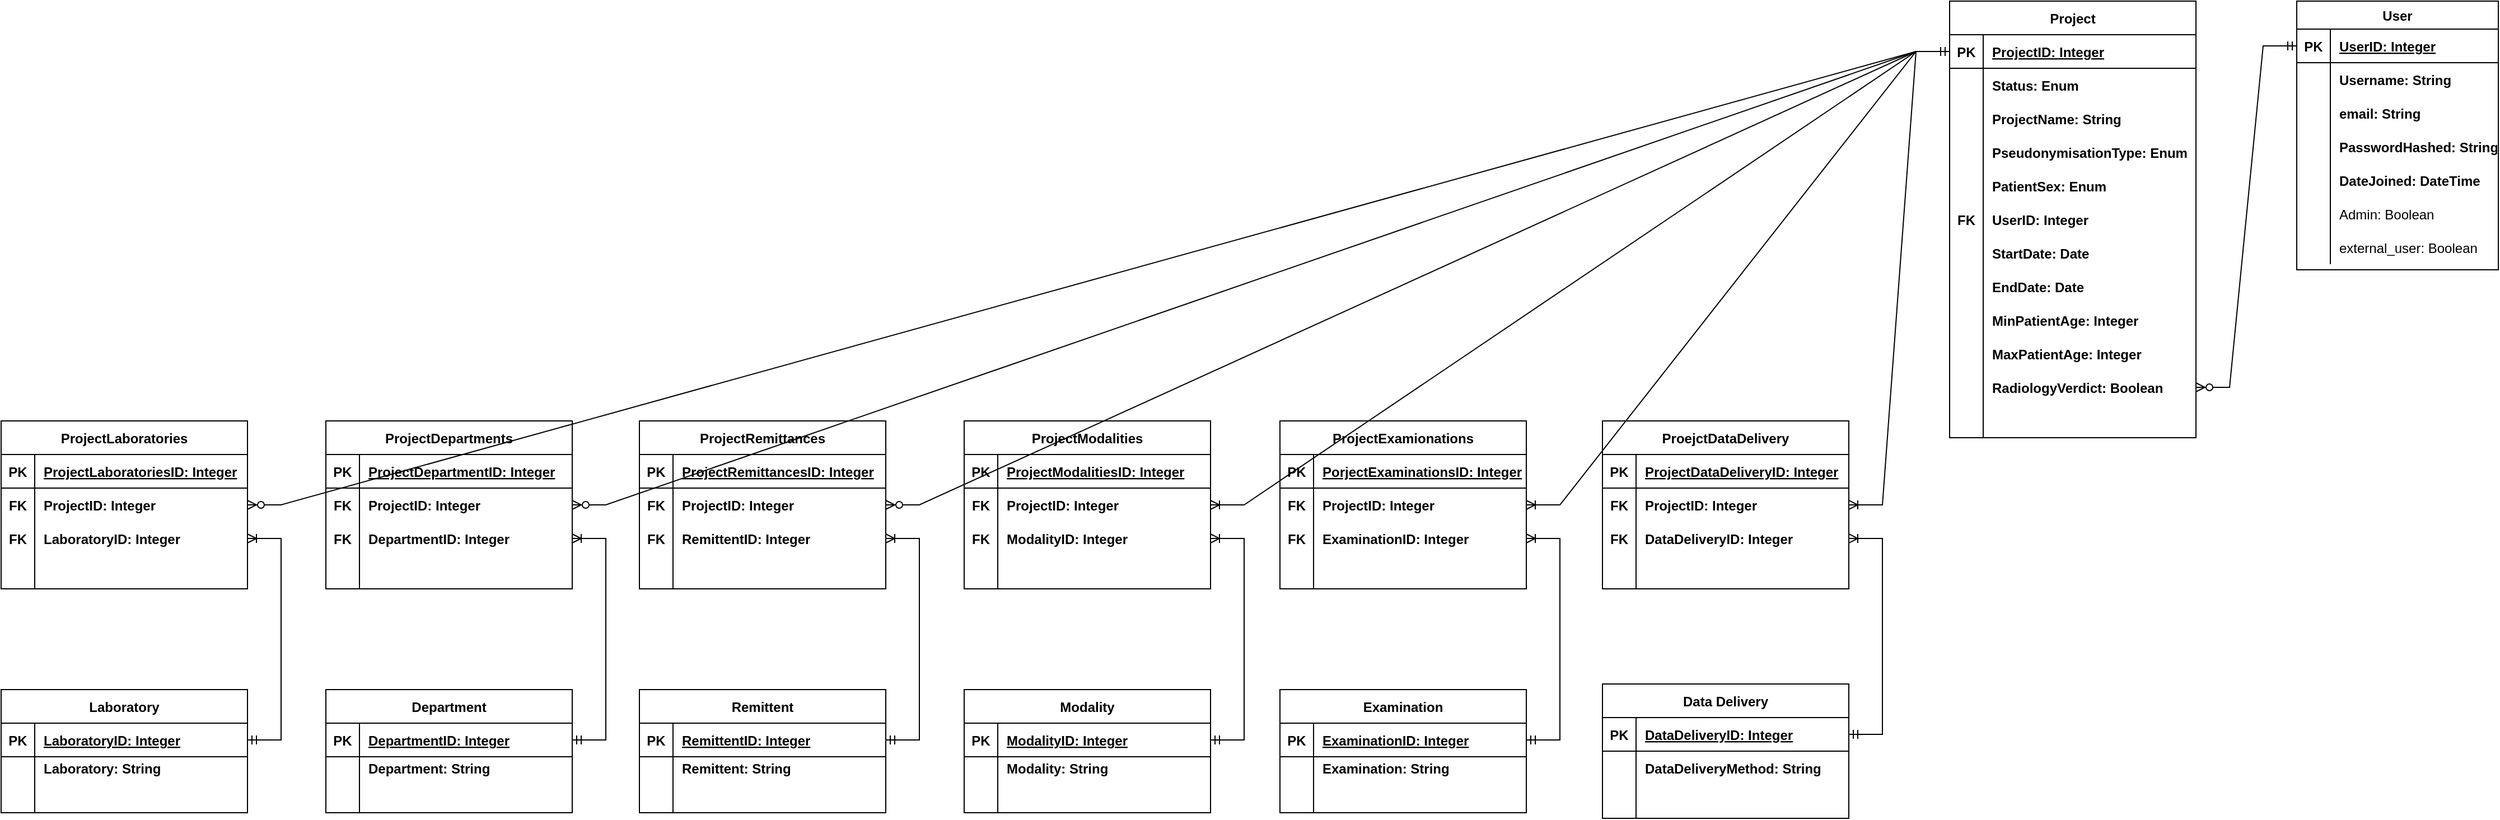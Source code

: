 <mxfile version="21.0.4" type="device"><diagram id="R2lEEEUBdFMjLlhIrx00" name="Page-1"><mxGraphModel dx="4091" dy="1134" grid="1" gridSize="10" guides="1" tooltips="1" connect="1" arrows="1" fold="1" page="1" pageScale="1" pageWidth="850" pageHeight="1100" math="0" shadow="0" extFonts="Permanent Marker^https://fonts.googleapis.com/css?family=Permanent+Marker"><root><mxCell id="0"/><mxCell id="1" parent="0"/><mxCell id="EZrer4Fn--3mhConS1K1-14" value="Project" style="shape=table;startSize=30;container=1;collapsible=1;childLayout=tableLayout;fixedRows=1;rowLines=0;fontStyle=1;align=center;resizeLast=1;" parent="1" vertex="1"><mxGeometry x="240" y="100" width="220" height="390" as="geometry"><mxRectangle x="40" y="210" width="80" height="30" as="alternateBounds"/></mxGeometry></mxCell><mxCell id="EZrer4Fn--3mhConS1K1-15" value="" style="shape=tableRow;horizontal=0;startSize=0;swimlaneHead=0;swimlaneBody=0;fillColor=none;collapsible=0;dropTarget=0;points=[[0,0.5],[1,0.5]];portConstraint=eastwest;top=0;left=0;right=0;bottom=1;" parent="EZrer4Fn--3mhConS1K1-14" vertex="1"><mxGeometry y="30" width="220" height="30" as="geometry"/></mxCell><mxCell id="EZrer4Fn--3mhConS1K1-16" value="PK" style="shape=partialRectangle;connectable=0;fillColor=none;top=0;left=0;bottom=0;right=0;fontStyle=1;overflow=hidden;" parent="EZrer4Fn--3mhConS1K1-15" vertex="1"><mxGeometry width="30" height="30" as="geometry"><mxRectangle width="30" height="30" as="alternateBounds"/></mxGeometry></mxCell><mxCell id="EZrer4Fn--3mhConS1K1-17" value="ProjectID: Integer" style="shape=partialRectangle;connectable=0;fillColor=none;top=0;left=0;bottom=0;right=0;align=left;spacingLeft=6;fontStyle=5;overflow=hidden;" parent="EZrer4Fn--3mhConS1K1-15" vertex="1"><mxGeometry x="30" width="190" height="30" as="geometry"><mxRectangle width="190" height="30" as="alternateBounds"/></mxGeometry></mxCell><mxCell id="EZrer4Fn--3mhConS1K1-18" value="" style="shape=tableRow;horizontal=0;startSize=0;swimlaneHead=0;swimlaneBody=0;fillColor=none;collapsible=0;dropTarget=0;points=[[0,0.5],[1,0.5]];portConstraint=eastwest;top=0;left=0;right=0;bottom=0;" parent="EZrer4Fn--3mhConS1K1-14" vertex="1"><mxGeometry y="60" width="220" height="30" as="geometry"/></mxCell><mxCell id="EZrer4Fn--3mhConS1K1-19" value="" style="shape=partialRectangle;connectable=0;fillColor=none;top=0;left=0;bottom=0;right=0;editable=1;overflow=hidden;" parent="EZrer4Fn--3mhConS1K1-18" vertex="1"><mxGeometry width="30" height="30" as="geometry"><mxRectangle width="30" height="30" as="alternateBounds"/></mxGeometry></mxCell><mxCell id="EZrer4Fn--3mhConS1K1-20" value="Status: Enum" style="shape=partialRectangle;connectable=0;fillColor=none;top=0;left=0;bottom=0;right=0;align=left;spacingLeft=6;overflow=hidden;fontStyle=1" parent="EZrer4Fn--3mhConS1K1-18" vertex="1"><mxGeometry x="30" width="190" height="30" as="geometry"><mxRectangle width="190" height="30" as="alternateBounds"/></mxGeometry></mxCell><mxCell id="EZrer4Fn--3mhConS1K1-21" value="" style="shape=tableRow;horizontal=0;startSize=0;swimlaneHead=0;swimlaneBody=0;fillColor=none;collapsible=0;dropTarget=0;points=[[0,0.5],[1,0.5]];portConstraint=eastwest;top=0;left=0;right=0;bottom=0;" parent="EZrer4Fn--3mhConS1K1-14" vertex="1"><mxGeometry y="90" width="220" height="30" as="geometry"/></mxCell><mxCell id="EZrer4Fn--3mhConS1K1-22" value="" style="shape=partialRectangle;connectable=0;fillColor=none;top=0;left=0;bottom=0;right=0;editable=1;overflow=hidden;" parent="EZrer4Fn--3mhConS1K1-21" vertex="1"><mxGeometry width="30" height="30" as="geometry"><mxRectangle width="30" height="30" as="alternateBounds"/></mxGeometry></mxCell><mxCell id="EZrer4Fn--3mhConS1K1-23" value="ProjectName: String" style="shape=partialRectangle;connectable=0;fillColor=none;top=0;left=0;bottom=0;right=0;align=left;spacingLeft=6;overflow=hidden;fontStyle=1" parent="EZrer4Fn--3mhConS1K1-21" vertex="1"><mxGeometry x="30" width="190" height="30" as="geometry"><mxRectangle width="190" height="30" as="alternateBounds"/></mxGeometry></mxCell><mxCell id="EZrer4Fn--3mhConS1K1-24" value="" style="shape=tableRow;horizontal=0;startSize=0;swimlaneHead=0;swimlaneBody=0;fillColor=none;collapsible=0;dropTarget=0;points=[[0,0.5],[1,0.5]];portConstraint=eastwest;top=0;left=0;right=0;bottom=0;" parent="EZrer4Fn--3mhConS1K1-14" vertex="1"><mxGeometry y="120" width="220" height="30" as="geometry"/></mxCell><mxCell id="EZrer4Fn--3mhConS1K1-25" value="" style="shape=partialRectangle;connectable=0;fillColor=none;top=0;left=0;bottom=0;right=0;editable=1;overflow=hidden;" parent="EZrer4Fn--3mhConS1K1-24" vertex="1"><mxGeometry width="30" height="30" as="geometry"><mxRectangle width="30" height="30" as="alternateBounds"/></mxGeometry></mxCell><mxCell id="EZrer4Fn--3mhConS1K1-26" value="PseudonymisationType: Enum" style="shape=partialRectangle;connectable=0;fillColor=none;top=0;left=0;bottom=0;right=0;align=left;spacingLeft=6;overflow=hidden;fontStyle=1" parent="EZrer4Fn--3mhConS1K1-24" vertex="1"><mxGeometry x="30" width="190" height="30" as="geometry"><mxRectangle width="190" height="30" as="alternateBounds"/></mxGeometry></mxCell><mxCell id="EZrer4Fn--3mhConS1K1-31" value="" style="shape=tableRow;horizontal=0;startSize=0;swimlaneHead=0;swimlaneBody=0;fillColor=none;collapsible=0;dropTarget=0;points=[[0,0.5],[1,0.5]];portConstraint=eastwest;top=0;left=0;right=0;bottom=0;" parent="EZrer4Fn--3mhConS1K1-14" vertex="1"><mxGeometry y="150" width="220" height="30" as="geometry"/></mxCell><mxCell id="EZrer4Fn--3mhConS1K1-32" value="" style="shape=partialRectangle;connectable=0;fillColor=none;top=0;left=0;bottom=0;right=0;editable=1;overflow=hidden;" parent="EZrer4Fn--3mhConS1K1-31" vertex="1"><mxGeometry width="30" height="30" as="geometry"><mxRectangle width="30" height="30" as="alternateBounds"/></mxGeometry></mxCell><mxCell id="EZrer4Fn--3mhConS1K1-33" value="PatientSex: Enum" style="shape=partialRectangle;connectable=0;fillColor=none;top=0;left=0;bottom=0;right=0;align=left;spacingLeft=6;overflow=hidden;fontStyle=1" parent="EZrer4Fn--3mhConS1K1-31" vertex="1"><mxGeometry x="30" width="190" height="30" as="geometry"><mxRectangle width="190" height="30" as="alternateBounds"/></mxGeometry></mxCell><mxCell id="Fh5iBtxcEx0es6qokWNY-1" value="" style="shape=tableRow;horizontal=0;startSize=0;swimlaneHead=0;swimlaneBody=0;fillColor=none;collapsible=0;dropTarget=0;points=[[0,0.5],[1,0.5]];portConstraint=eastwest;top=0;left=0;right=0;bottom=0;" vertex="1" parent="EZrer4Fn--3mhConS1K1-14"><mxGeometry y="180" width="220" height="30" as="geometry"/></mxCell><mxCell id="Fh5iBtxcEx0es6qokWNY-2" value="FK" style="shape=partialRectangle;connectable=0;fillColor=none;top=0;left=0;bottom=0;right=0;editable=1;overflow=hidden;fontStyle=1" vertex="1" parent="Fh5iBtxcEx0es6qokWNY-1"><mxGeometry width="30" height="30" as="geometry"><mxRectangle width="30" height="30" as="alternateBounds"/></mxGeometry></mxCell><mxCell id="Fh5iBtxcEx0es6qokWNY-3" value="UserID: Integer" style="shape=partialRectangle;connectable=0;fillColor=none;top=0;left=0;bottom=0;right=0;align=left;spacingLeft=6;overflow=hidden;fontStyle=1" vertex="1" parent="Fh5iBtxcEx0es6qokWNY-1"><mxGeometry x="30" width="190" height="30" as="geometry"><mxRectangle width="190" height="30" as="alternateBounds"/></mxGeometry></mxCell><mxCell id="Fh5iBtxcEx0es6qokWNY-4" value="" style="shape=tableRow;horizontal=0;startSize=0;swimlaneHead=0;swimlaneBody=0;fillColor=none;collapsible=0;dropTarget=0;points=[[0,0.5],[1,0.5]];portConstraint=eastwest;top=0;left=0;right=0;bottom=0;" vertex="1" parent="EZrer4Fn--3mhConS1K1-14"><mxGeometry y="210" width="220" height="30" as="geometry"/></mxCell><mxCell id="Fh5iBtxcEx0es6qokWNY-5" value="" style="shape=partialRectangle;connectable=0;fillColor=none;top=0;left=0;bottom=0;right=0;editable=1;overflow=hidden;fontStyle=1" vertex="1" parent="Fh5iBtxcEx0es6qokWNY-4"><mxGeometry width="30" height="30" as="geometry"><mxRectangle width="30" height="30" as="alternateBounds"/></mxGeometry></mxCell><mxCell id="Fh5iBtxcEx0es6qokWNY-6" value="StartDate: Date" style="shape=partialRectangle;connectable=0;fillColor=none;top=0;left=0;bottom=0;right=0;align=left;spacingLeft=6;overflow=hidden;fontStyle=1" vertex="1" parent="Fh5iBtxcEx0es6qokWNY-4"><mxGeometry x="30" width="190" height="30" as="geometry"><mxRectangle width="190" height="30" as="alternateBounds"/></mxGeometry></mxCell><mxCell id="Fh5iBtxcEx0es6qokWNY-7" value="" style="shape=tableRow;horizontal=0;startSize=0;swimlaneHead=0;swimlaneBody=0;fillColor=none;collapsible=0;dropTarget=0;points=[[0,0.5],[1,0.5]];portConstraint=eastwest;top=0;left=0;right=0;bottom=0;" vertex="1" parent="EZrer4Fn--3mhConS1K1-14"><mxGeometry y="240" width="220" height="30" as="geometry"/></mxCell><mxCell id="Fh5iBtxcEx0es6qokWNY-8" value="" style="shape=partialRectangle;connectable=0;fillColor=none;top=0;left=0;bottom=0;right=0;editable=1;overflow=hidden;fontStyle=1" vertex="1" parent="Fh5iBtxcEx0es6qokWNY-7"><mxGeometry width="30" height="30" as="geometry"><mxRectangle width="30" height="30" as="alternateBounds"/></mxGeometry></mxCell><mxCell id="Fh5iBtxcEx0es6qokWNY-9" value="EndDate: Date" style="shape=partialRectangle;connectable=0;fillColor=none;top=0;left=0;bottom=0;right=0;align=left;spacingLeft=6;overflow=hidden;fontStyle=1" vertex="1" parent="Fh5iBtxcEx0es6qokWNY-7"><mxGeometry x="30" width="190" height="30" as="geometry"><mxRectangle width="190" height="30" as="alternateBounds"/></mxGeometry></mxCell><mxCell id="Fh5iBtxcEx0es6qokWNY-10" value="" style="shape=tableRow;horizontal=0;startSize=0;swimlaneHead=0;swimlaneBody=0;fillColor=none;collapsible=0;dropTarget=0;points=[[0,0.5],[1,0.5]];portConstraint=eastwest;top=0;left=0;right=0;bottom=0;" vertex="1" parent="EZrer4Fn--3mhConS1K1-14"><mxGeometry y="270" width="220" height="30" as="geometry"/></mxCell><mxCell id="Fh5iBtxcEx0es6qokWNY-11" value="" style="shape=partialRectangle;connectable=0;fillColor=none;top=0;left=0;bottom=0;right=0;editable=1;overflow=hidden;fontStyle=1" vertex="1" parent="Fh5iBtxcEx0es6qokWNY-10"><mxGeometry width="30" height="30" as="geometry"><mxRectangle width="30" height="30" as="alternateBounds"/></mxGeometry></mxCell><mxCell id="Fh5iBtxcEx0es6qokWNY-12" value="MinPatientAge: Integer" style="shape=partialRectangle;connectable=0;fillColor=none;top=0;left=0;bottom=0;right=0;align=left;spacingLeft=6;overflow=hidden;fontStyle=1" vertex="1" parent="Fh5iBtxcEx0es6qokWNY-10"><mxGeometry x="30" width="190" height="30" as="geometry"><mxRectangle width="190" height="30" as="alternateBounds"/></mxGeometry></mxCell><mxCell id="Fh5iBtxcEx0es6qokWNY-13" value="" style="shape=tableRow;horizontal=0;startSize=0;swimlaneHead=0;swimlaneBody=0;fillColor=none;collapsible=0;dropTarget=0;points=[[0,0.5],[1,0.5]];portConstraint=eastwest;top=0;left=0;right=0;bottom=0;" vertex="1" parent="EZrer4Fn--3mhConS1K1-14"><mxGeometry y="300" width="220" height="30" as="geometry"/></mxCell><mxCell id="Fh5iBtxcEx0es6qokWNY-14" value="" style="shape=partialRectangle;connectable=0;fillColor=none;top=0;left=0;bottom=0;right=0;editable=1;overflow=hidden;fontStyle=1" vertex="1" parent="Fh5iBtxcEx0es6qokWNY-13"><mxGeometry width="30" height="30" as="geometry"><mxRectangle width="30" height="30" as="alternateBounds"/></mxGeometry></mxCell><mxCell id="Fh5iBtxcEx0es6qokWNY-15" value="MaxPatientAge: Integer" style="shape=partialRectangle;connectable=0;fillColor=none;top=0;left=0;bottom=0;right=0;align=left;spacingLeft=6;overflow=hidden;fontStyle=1" vertex="1" parent="Fh5iBtxcEx0es6qokWNY-13"><mxGeometry x="30" width="190" height="30" as="geometry"><mxRectangle width="190" height="30" as="alternateBounds"/></mxGeometry></mxCell><mxCell id="EZrer4Fn--3mhConS1K1-93" value="" style="shape=tableRow;horizontal=0;startSize=0;swimlaneHead=0;swimlaneBody=0;fillColor=none;collapsible=0;dropTarget=0;points=[[0,0.5],[1,0.5]];portConstraint=eastwest;top=0;left=0;right=0;bottom=0;" parent="EZrer4Fn--3mhConS1K1-14" vertex="1"><mxGeometry y="330" width="220" height="30" as="geometry"/></mxCell><mxCell id="EZrer4Fn--3mhConS1K1-94" value="" style="shape=partialRectangle;connectable=0;fillColor=none;top=0;left=0;bottom=0;right=0;editable=1;overflow=hidden;fontStyle=1" parent="EZrer4Fn--3mhConS1K1-93" vertex="1"><mxGeometry width="30" height="30" as="geometry"><mxRectangle width="30" height="30" as="alternateBounds"/></mxGeometry></mxCell><mxCell id="EZrer4Fn--3mhConS1K1-95" value="RadiologyVerdict: Boolean" style="shape=partialRectangle;connectable=0;fillColor=none;top=0;left=0;bottom=0;right=0;align=left;spacingLeft=6;overflow=hidden;fontStyle=1" parent="EZrer4Fn--3mhConS1K1-93" vertex="1"><mxGeometry x="30" width="190" height="30" as="geometry"><mxRectangle width="190" height="30" as="alternateBounds"/></mxGeometry></mxCell><mxCell id="EZrer4Fn--3mhConS1K1-34" value="" style="shape=tableRow;horizontal=0;startSize=0;swimlaneHead=0;swimlaneBody=0;fillColor=none;collapsible=0;dropTarget=0;points=[[0,0.5],[1,0.5]];portConstraint=eastwest;top=0;left=0;right=0;bottom=0;" parent="EZrer4Fn--3mhConS1K1-14" vertex="1"><mxGeometry y="360" width="220" height="30" as="geometry"/></mxCell><mxCell id="EZrer4Fn--3mhConS1K1-35" value="" style="shape=partialRectangle;connectable=0;fillColor=none;top=0;left=0;bottom=0;right=0;editable=1;overflow=hidden;fontStyle=1" parent="EZrer4Fn--3mhConS1K1-34" vertex="1"><mxGeometry width="30" height="30" as="geometry"><mxRectangle width="30" height="30" as="alternateBounds"/></mxGeometry></mxCell><mxCell id="EZrer4Fn--3mhConS1K1-36" value="" style="shape=partialRectangle;connectable=0;fillColor=none;top=0;left=0;bottom=0;right=0;align=left;spacingLeft=6;overflow=hidden;fontStyle=1" parent="EZrer4Fn--3mhConS1K1-34" vertex="1"><mxGeometry x="30" width="190" height="30" as="geometry"><mxRectangle width="190" height="30" as="alternateBounds"/></mxGeometry></mxCell><mxCell id="EZrer4Fn--3mhConS1K1-37" value="User" style="shape=table;startSize=25;container=1;collapsible=1;childLayout=tableLayout;fixedRows=1;rowLines=0;fontStyle=1;align=center;resizeLast=1;" parent="1" vertex="1"><mxGeometry x="550" y="100" width="180" height="240" as="geometry"><mxRectangle x="40" y="210" width="80" height="30" as="alternateBounds"/></mxGeometry></mxCell><mxCell id="EZrer4Fn--3mhConS1K1-38" value="" style="shape=tableRow;horizontal=0;startSize=0;swimlaneHead=0;swimlaneBody=0;fillColor=none;collapsible=0;dropTarget=0;points=[[0,0.5],[1,0.5]];portConstraint=eastwest;top=0;left=0;right=0;bottom=1;" parent="EZrer4Fn--3mhConS1K1-37" vertex="1"><mxGeometry y="25" width="180" height="30" as="geometry"/></mxCell><mxCell id="EZrer4Fn--3mhConS1K1-39" value="PK" style="shape=partialRectangle;connectable=0;fillColor=none;top=0;left=0;bottom=0;right=0;fontStyle=1;overflow=hidden;" parent="EZrer4Fn--3mhConS1K1-38" vertex="1"><mxGeometry width="30" height="30" as="geometry"><mxRectangle width="30" height="30" as="alternateBounds"/></mxGeometry></mxCell><mxCell id="EZrer4Fn--3mhConS1K1-40" value="UserID: Integer" style="shape=partialRectangle;connectable=0;fillColor=none;top=0;left=0;bottom=0;right=0;align=left;spacingLeft=6;fontStyle=5;overflow=hidden;" parent="EZrer4Fn--3mhConS1K1-38" vertex="1"><mxGeometry x="30" width="150" height="30" as="geometry"><mxRectangle width="150" height="30" as="alternateBounds"/></mxGeometry></mxCell><mxCell id="EZrer4Fn--3mhConS1K1-41" value="" style="shape=tableRow;horizontal=0;startSize=0;swimlaneHead=0;swimlaneBody=0;fillColor=none;collapsible=0;dropTarget=0;points=[[0,0.5],[1,0.5]];portConstraint=eastwest;top=0;left=0;right=0;bottom=0;" parent="EZrer4Fn--3mhConS1K1-37" vertex="1"><mxGeometry y="55" width="180" height="30" as="geometry"/></mxCell><mxCell id="EZrer4Fn--3mhConS1K1-42" value="" style="shape=partialRectangle;connectable=0;fillColor=none;top=0;left=0;bottom=0;right=0;editable=1;overflow=hidden;" parent="EZrer4Fn--3mhConS1K1-41" vertex="1"><mxGeometry width="30" height="30" as="geometry"><mxRectangle width="30" height="30" as="alternateBounds"/></mxGeometry></mxCell><mxCell id="EZrer4Fn--3mhConS1K1-43" value="Username: String" style="shape=partialRectangle;connectable=0;fillColor=none;top=0;left=0;bottom=0;right=0;align=left;spacingLeft=6;overflow=hidden;fontStyle=1" parent="EZrer4Fn--3mhConS1K1-41" vertex="1"><mxGeometry x="30" width="150" height="30" as="geometry"><mxRectangle width="150" height="30" as="alternateBounds"/></mxGeometry></mxCell><mxCell id="EZrer4Fn--3mhConS1K1-44" value="" style="shape=tableRow;horizontal=0;startSize=0;swimlaneHead=0;swimlaneBody=0;fillColor=none;collapsible=0;dropTarget=0;points=[[0,0.5],[1,0.5]];portConstraint=eastwest;top=0;left=0;right=0;bottom=0;" parent="EZrer4Fn--3mhConS1K1-37" vertex="1"><mxGeometry y="85" width="180" height="30" as="geometry"/></mxCell><mxCell id="EZrer4Fn--3mhConS1K1-45" value="" style="shape=partialRectangle;connectable=0;fillColor=none;top=0;left=0;bottom=0;right=0;editable=1;overflow=hidden;" parent="EZrer4Fn--3mhConS1K1-44" vertex="1"><mxGeometry width="30" height="30" as="geometry"><mxRectangle width="30" height="30" as="alternateBounds"/></mxGeometry></mxCell><mxCell id="EZrer4Fn--3mhConS1K1-46" value="email: String" style="shape=partialRectangle;connectable=0;fillColor=none;top=0;left=0;bottom=0;right=0;align=left;spacingLeft=6;overflow=hidden;fontStyle=1" parent="EZrer4Fn--3mhConS1K1-44" vertex="1"><mxGeometry x="30" width="150" height="30" as="geometry"><mxRectangle width="150" height="30" as="alternateBounds"/></mxGeometry></mxCell><mxCell id="EZrer4Fn--3mhConS1K1-47" value="" style="shape=tableRow;horizontal=0;startSize=0;swimlaneHead=0;swimlaneBody=0;fillColor=none;collapsible=0;dropTarget=0;points=[[0,0.5],[1,0.5]];portConstraint=eastwest;top=0;left=0;right=0;bottom=0;" parent="EZrer4Fn--3mhConS1K1-37" vertex="1"><mxGeometry y="115" width="180" height="30" as="geometry"/></mxCell><mxCell id="EZrer4Fn--3mhConS1K1-48" value="" style="shape=partialRectangle;connectable=0;fillColor=none;top=0;left=0;bottom=0;right=0;editable=1;overflow=hidden;" parent="EZrer4Fn--3mhConS1K1-47" vertex="1"><mxGeometry width="30" height="30" as="geometry"><mxRectangle width="30" height="30" as="alternateBounds"/></mxGeometry></mxCell><mxCell id="EZrer4Fn--3mhConS1K1-49" value="PasswordHashed: String" style="shape=partialRectangle;connectable=0;fillColor=none;top=0;left=0;bottom=0;right=0;align=left;spacingLeft=6;overflow=hidden;fontStyle=1" parent="EZrer4Fn--3mhConS1K1-47" vertex="1"><mxGeometry x="30" width="150" height="30" as="geometry"><mxRectangle width="150" height="30" as="alternateBounds"/></mxGeometry></mxCell><mxCell id="EZrer4Fn--3mhConS1K1-76" value="" style="shape=tableRow;horizontal=0;startSize=0;swimlaneHead=0;swimlaneBody=0;fillColor=none;collapsible=0;dropTarget=0;points=[[0,0.5],[1,0.5]];portConstraint=eastwest;top=0;left=0;right=0;bottom=0;" parent="EZrer4Fn--3mhConS1K1-37" vertex="1"><mxGeometry y="145" width="180" height="30" as="geometry"/></mxCell><mxCell id="EZrer4Fn--3mhConS1K1-77" value="" style="shape=partialRectangle;connectable=0;fillColor=none;top=0;left=0;bottom=0;right=0;editable=1;overflow=hidden;" parent="EZrer4Fn--3mhConS1K1-76" vertex="1"><mxGeometry width="30" height="30" as="geometry"><mxRectangle width="30" height="30" as="alternateBounds"/></mxGeometry></mxCell><mxCell id="EZrer4Fn--3mhConS1K1-78" value="DateJoined: DateTime" style="shape=partialRectangle;connectable=0;fillColor=none;top=0;left=0;bottom=0;right=0;align=left;spacingLeft=6;overflow=hidden;fontStyle=1" parent="EZrer4Fn--3mhConS1K1-76" vertex="1"><mxGeometry x="30" width="150" height="30" as="geometry"><mxRectangle width="150" height="30" as="alternateBounds"/></mxGeometry></mxCell><mxCell id="EZrer4Fn--3mhConS1K1-53" value="" style="shape=tableRow;horizontal=0;startSize=0;swimlaneHead=0;swimlaneBody=0;fillColor=none;collapsible=0;dropTarget=0;points=[[0,0.5],[1,0.5]];portConstraint=eastwest;top=0;left=0;right=0;bottom=0;" parent="EZrer4Fn--3mhConS1K1-37" vertex="1"><mxGeometry y="175" width="180" height="30" as="geometry"/></mxCell><mxCell id="EZrer4Fn--3mhConS1K1-54" value="" style="shape=partialRectangle;connectable=0;fillColor=none;top=0;left=0;bottom=0;right=0;editable=1;overflow=hidden;" parent="EZrer4Fn--3mhConS1K1-53" vertex="1"><mxGeometry width="30" height="30" as="geometry"><mxRectangle width="30" height="30" as="alternateBounds"/></mxGeometry></mxCell><mxCell id="EZrer4Fn--3mhConS1K1-55" value="Admin: Boolean" style="shape=partialRectangle;connectable=0;fillColor=none;top=0;left=0;bottom=0;right=0;align=left;spacingLeft=6;overflow=hidden;fontStyle=0" parent="EZrer4Fn--3mhConS1K1-53" vertex="1"><mxGeometry x="30" width="150" height="30" as="geometry"><mxRectangle width="150" height="30" as="alternateBounds"/></mxGeometry></mxCell><mxCell id="EZrer4Fn--3mhConS1K1-56" value="" style="shape=tableRow;horizontal=0;startSize=0;swimlaneHead=0;swimlaneBody=0;fillColor=none;collapsible=0;dropTarget=0;points=[[0,0.5],[1,0.5]];portConstraint=eastwest;top=0;left=0;right=0;bottom=0;" parent="EZrer4Fn--3mhConS1K1-37" vertex="1"><mxGeometry y="205" width="180" height="30" as="geometry"/></mxCell><mxCell id="EZrer4Fn--3mhConS1K1-57" value="" style="shape=partialRectangle;connectable=0;fillColor=none;top=0;left=0;bottom=0;right=0;editable=1;overflow=hidden;" parent="EZrer4Fn--3mhConS1K1-56" vertex="1"><mxGeometry width="30" height="30" as="geometry"><mxRectangle width="30" height="30" as="alternateBounds"/></mxGeometry></mxCell><mxCell id="EZrer4Fn--3mhConS1K1-58" value="external_user: Boolean" style="shape=partialRectangle;connectable=0;fillColor=none;top=0;left=0;bottom=0;right=0;align=left;spacingLeft=6;overflow=hidden;fontStyle=0" parent="EZrer4Fn--3mhConS1K1-56" vertex="1"><mxGeometry x="30" width="150" height="30" as="geometry"><mxRectangle width="150" height="30" as="alternateBounds"/></mxGeometry></mxCell><mxCell id="EZrer4Fn--3mhConS1K1-62" value="" style="edgeStyle=entityRelationEdgeStyle;fontSize=12;html=1;endArrow=ERzeroToMany;startArrow=ERmandOne;rounded=0;entryX=1;entryY=0.5;entryDx=0;entryDy=0;" parent="1" source="EZrer4Fn--3mhConS1K1-38" target="EZrer4Fn--3mhConS1K1-93" edge="1"><mxGeometry width="100" height="100" relative="1" as="geometry"><mxPoint x="170" y="510" as="sourcePoint"/><mxPoint x="330" y="510" as="targetPoint"/></mxGeometry></mxCell><mxCell id="EZrer4Fn--3mhConS1K1-63" value="Data Delivery" style="shape=table;startSize=30;container=1;collapsible=1;childLayout=tableLayout;fixedRows=1;rowLines=0;fontStyle=1;align=center;resizeLast=1;" parent="1" vertex="1"><mxGeometry x="-70" y="710" width="220" height="120" as="geometry"/></mxCell><mxCell id="EZrer4Fn--3mhConS1K1-64" value="" style="shape=tableRow;horizontal=0;startSize=0;swimlaneHead=0;swimlaneBody=0;fillColor=none;collapsible=0;dropTarget=0;points=[[0,0.5],[1,0.5]];portConstraint=eastwest;top=0;left=0;right=0;bottom=1;" parent="EZrer4Fn--3mhConS1K1-63" vertex="1"><mxGeometry y="30" width="220" height="30" as="geometry"/></mxCell><mxCell id="EZrer4Fn--3mhConS1K1-65" value="PK" style="shape=partialRectangle;connectable=0;fillColor=none;top=0;left=0;bottom=0;right=0;fontStyle=1;overflow=hidden;" parent="EZrer4Fn--3mhConS1K1-64" vertex="1"><mxGeometry width="30" height="30" as="geometry"><mxRectangle width="30" height="30" as="alternateBounds"/></mxGeometry></mxCell><mxCell id="EZrer4Fn--3mhConS1K1-66" value="DataDeliveryID: Integer" style="shape=partialRectangle;connectable=0;fillColor=none;top=0;left=0;bottom=0;right=0;align=left;spacingLeft=6;fontStyle=5;overflow=hidden;" parent="EZrer4Fn--3mhConS1K1-64" vertex="1"><mxGeometry x="30" width="190" height="30" as="geometry"><mxRectangle width="190" height="30" as="alternateBounds"/></mxGeometry></mxCell><mxCell id="EZrer4Fn--3mhConS1K1-67" value="" style="shape=tableRow;horizontal=0;startSize=0;swimlaneHead=0;swimlaneBody=0;fillColor=none;collapsible=0;dropTarget=0;points=[[0,0.5],[1,0.5]];portConstraint=eastwest;top=0;left=0;right=0;bottom=0;" parent="EZrer4Fn--3mhConS1K1-63" vertex="1"><mxGeometry y="60" width="220" height="30" as="geometry"/></mxCell><mxCell id="EZrer4Fn--3mhConS1K1-68" value="" style="shape=partialRectangle;connectable=0;fillColor=none;top=0;left=0;bottom=0;right=0;editable=1;overflow=hidden;" parent="EZrer4Fn--3mhConS1K1-67" vertex="1"><mxGeometry width="30" height="30" as="geometry"><mxRectangle width="30" height="30" as="alternateBounds"/></mxGeometry></mxCell><mxCell id="EZrer4Fn--3mhConS1K1-69" value="DataDeliveryMethod: String" style="shape=partialRectangle;connectable=0;fillColor=none;top=0;left=0;bottom=0;right=0;align=left;spacingLeft=6;overflow=hidden;fontStyle=1" parent="EZrer4Fn--3mhConS1K1-67" vertex="1"><mxGeometry x="30" width="190" height="30" as="geometry"><mxRectangle width="190" height="30" as="alternateBounds"/></mxGeometry></mxCell><mxCell id="EZrer4Fn--3mhConS1K1-73" value="" style="shape=tableRow;horizontal=0;startSize=0;swimlaneHead=0;swimlaneBody=0;fillColor=none;collapsible=0;dropTarget=0;points=[[0,0.5],[1,0.5]];portConstraint=eastwest;top=0;left=0;right=0;bottom=0;" parent="EZrer4Fn--3mhConS1K1-63" vertex="1"><mxGeometry y="90" width="220" height="30" as="geometry"/></mxCell><mxCell id="EZrer4Fn--3mhConS1K1-74" value="" style="shape=partialRectangle;connectable=0;fillColor=none;top=0;left=0;bottom=0;right=0;editable=1;overflow=hidden;" parent="EZrer4Fn--3mhConS1K1-73" vertex="1"><mxGeometry width="30" height="30" as="geometry"><mxRectangle width="30" height="30" as="alternateBounds"/></mxGeometry></mxCell><mxCell id="EZrer4Fn--3mhConS1K1-75" value="" style="shape=partialRectangle;connectable=0;fillColor=none;top=0;left=0;bottom=0;right=0;align=left;spacingLeft=6;overflow=hidden;" parent="EZrer4Fn--3mhConS1K1-73" vertex="1"><mxGeometry x="30" width="190" height="30" as="geometry"><mxRectangle width="190" height="30" as="alternateBounds"/></mxGeometry></mxCell><mxCell id="EZrer4Fn--3mhConS1K1-79" value="ProejctDataDelivery" style="shape=table;startSize=30;container=1;collapsible=1;childLayout=tableLayout;fixedRows=1;rowLines=0;fontStyle=1;align=center;resizeLast=1;" parent="1" vertex="1"><mxGeometry x="-70" y="475" width="220" height="150" as="geometry"/></mxCell><mxCell id="EZrer4Fn--3mhConS1K1-80" value="" style="shape=tableRow;horizontal=0;startSize=0;swimlaneHead=0;swimlaneBody=0;fillColor=none;collapsible=0;dropTarget=0;points=[[0,0.5],[1,0.5]];portConstraint=eastwest;top=0;left=0;right=0;bottom=1;" parent="EZrer4Fn--3mhConS1K1-79" vertex="1"><mxGeometry y="30" width="220" height="30" as="geometry"/></mxCell><mxCell id="EZrer4Fn--3mhConS1K1-81" value="PK" style="shape=partialRectangle;connectable=0;fillColor=none;top=0;left=0;bottom=0;right=0;fontStyle=1;overflow=hidden;" parent="EZrer4Fn--3mhConS1K1-80" vertex="1"><mxGeometry width="30" height="30" as="geometry"><mxRectangle width="30" height="30" as="alternateBounds"/></mxGeometry></mxCell><mxCell id="EZrer4Fn--3mhConS1K1-82" value="ProjectDataDeliveryID: Integer" style="shape=partialRectangle;connectable=0;fillColor=none;top=0;left=0;bottom=0;right=0;align=left;spacingLeft=6;fontStyle=5;overflow=hidden;" parent="EZrer4Fn--3mhConS1K1-80" vertex="1"><mxGeometry x="30" width="190" height="30" as="geometry"><mxRectangle width="190" height="30" as="alternateBounds"/></mxGeometry></mxCell><mxCell id="EZrer4Fn--3mhConS1K1-89" value="" style="shape=tableRow;horizontal=0;startSize=0;swimlaneHead=0;swimlaneBody=0;fillColor=none;collapsible=0;dropTarget=0;points=[[0,0.5],[1,0.5]];portConstraint=eastwest;top=0;left=0;right=0;bottom=0;" parent="EZrer4Fn--3mhConS1K1-79" vertex="1"><mxGeometry y="60" width="220" height="30" as="geometry"/></mxCell><mxCell id="EZrer4Fn--3mhConS1K1-90" value="FK" style="shape=partialRectangle;connectable=0;fillColor=none;top=0;left=0;bottom=0;right=0;editable=1;overflow=hidden;fontStyle=1" parent="EZrer4Fn--3mhConS1K1-89" vertex="1"><mxGeometry width="30" height="30" as="geometry"><mxRectangle width="30" height="30" as="alternateBounds"/></mxGeometry></mxCell><mxCell id="EZrer4Fn--3mhConS1K1-91" value="ProjectID: Integer" style="shape=partialRectangle;connectable=0;fillColor=none;top=0;left=0;bottom=0;right=0;align=left;spacingLeft=6;overflow=hidden;fontStyle=1" parent="EZrer4Fn--3mhConS1K1-89" vertex="1"><mxGeometry x="30" width="190" height="30" as="geometry"><mxRectangle width="190" height="30" as="alternateBounds"/></mxGeometry></mxCell><mxCell id="EZrer4Fn--3mhConS1K1-83" value="" style="shape=tableRow;horizontal=0;startSize=0;swimlaneHead=0;swimlaneBody=0;fillColor=none;collapsible=0;dropTarget=0;points=[[0,0.5],[1,0.5]];portConstraint=eastwest;top=0;left=0;right=0;bottom=0;" parent="EZrer4Fn--3mhConS1K1-79" vertex="1"><mxGeometry y="90" width="220" height="30" as="geometry"/></mxCell><mxCell id="EZrer4Fn--3mhConS1K1-84" value="FK" style="shape=partialRectangle;connectable=0;fillColor=none;top=0;left=0;bottom=0;right=0;editable=1;overflow=hidden;fontStyle=1" parent="EZrer4Fn--3mhConS1K1-83" vertex="1"><mxGeometry width="30" height="30" as="geometry"><mxRectangle width="30" height="30" as="alternateBounds"/></mxGeometry></mxCell><mxCell id="EZrer4Fn--3mhConS1K1-85" value="DataDeliveryID: Integer" style="shape=partialRectangle;connectable=0;fillColor=none;top=0;left=0;bottom=0;right=0;align=left;spacingLeft=6;overflow=hidden;fontStyle=1" parent="EZrer4Fn--3mhConS1K1-83" vertex="1"><mxGeometry x="30" width="190" height="30" as="geometry"><mxRectangle width="190" height="30" as="alternateBounds"/></mxGeometry></mxCell><mxCell id="EZrer4Fn--3mhConS1K1-86" value="" style="shape=tableRow;horizontal=0;startSize=0;swimlaneHead=0;swimlaneBody=0;fillColor=none;collapsible=0;dropTarget=0;points=[[0,0.5],[1,0.5]];portConstraint=eastwest;top=0;left=0;right=0;bottom=0;" parent="EZrer4Fn--3mhConS1K1-79" vertex="1"><mxGeometry y="120" width="220" height="30" as="geometry"/></mxCell><mxCell id="EZrer4Fn--3mhConS1K1-87" value="" style="shape=partialRectangle;connectable=0;fillColor=none;top=0;left=0;bottom=0;right=0;editable=1;overflow=hidden;" parent="EZrer4Fn--3mhConS1K1-86" vertex="1"><mxGeometry width="30" height="30" as="geometry"><mxRectangle width="30" height="30" as="alternateBounds"/></mxGeometry></mxCell><mxCell id="EZrer4Fn--3mhConS1K1-88" value="" style="shape=partialRectangle;connectable=0;fillColor=none;top=0;left=0;bottom=0;right=0;align=left;spacingLeft=6;overflow=hidden;" parent="EZrer4Fn--3mhConS1K1-86" vertex="1"><mxGeometry x="30" width="190" height="30" as="geometry"><mxRectangle width="190" height="30" as="alternateBounds"/></mxGeometry></mxCell><mxCell id="EZrer4Fn--3mhConS1K1-98" value="" style="edgeStyle=entityRelationEdgeStyle;fontSize=12;html=1;endArrow=ERoneToMany;startArrow=ERmandOne;rounded=0;entryX=1;entryY=0.5;entryDx=0;entryDy=0;exitX=0;exitY=0.5;exitDx=0;exitDy=0;" parent="1" source="EZrer4Fn--3mhConS1K1-15" target="EZrer4Fn--3mhConS1K1-89" edge="1"><mxGeometry width="100" height="100" relative="1" as="geometry"><mxPoint x="150" y="175" as="sourcePoint"/><mxPoint x="380" y="550" as="targetPoint"/></mxGeometry></mxCell><mxCell id="EZrer4Fn--3mhConS1K1-100" value="" style="edgeStyle=entityRelationEdgeStyle;fontSize=12;html=1;endArrow=ERoneToMany;startArrow=ERmandOne;rounded=0;entryX=1;entryY=0.5;entryDx=0;entryDy=0;exitX=1;exitY=0.5;exitDx=0;exitDy=0;" parent="1" source="EZrer4Fn--3mhConS1K1-64" target="EZrer4Fn--3mhConS1K1-83" edge="1"><mxGeometry width="100" height="100" relative="1" as="geometry"><mxPoint x="160" y="225" as="sourcePoint"/><mxPoint x="160" y="560" as="targetPoint"/></mxGeometry></mxCell><mxCell id="EZrer4Fn--3mhConS1K1-101" value="ProjectExamionations" style="shape=table;startSize=30;container=1;collapsible=1;childLayout=tableLayout;fixedRows=1;rowLines=0;fontStyle=1;align=center;resizeLast=1;" parent="1" vertex="1"><mxGeometry x="-358" y="475" width="220" height="150" as="geometry"/></mxCell><mxCell id="EZrer4Fn--3mhConS1K1-102" value="" style="shape=tableRow;horizontal=0;startSize=0;swimlaneHead=0;swimlaneBody=0;fillColor=none;collapsible=0;dropTarget=0;points=[[0,0.5],[1,0.5]];portConstraint=eastwest;top=0;left=0;right=0;bottom=1;" parent="EZrer4Fn--3mhConS1K1-101" vertex="1"><mxGeometry y="30" width="220" height="30" as="geometry"/></mxCell><mxCell id="EZrer4Fn--3mhConS1K1-103" value="PK" style="shape=partialRectangle;connectable=0;fillColor=none;top=0;left=0;bottom=0;right=0;fontStyle=1;overflow=hidden;" parent="EZrer4Fn--3mhConS1K1-102" vertex="1"><mxGeometry width="30" height="30" as="geometry"><mxRectangle width="30" height="30" as="alternateBounds"/></mxGeometry></mxCell><mxCell id="EZrer4Fn--3mhConS1K1-104" value="PorjectExaminationsID: Integer" style="shape=partialRectangle;connectable=0;fillColor=none;top=0;left=0;bottom=0;right=0;align=left;spacingLeft=6;fontStyle=5;overflow=hidden;" parent="EZrer4Fn--3mhConS1K1-102" vertex="1"><mxGeometry x="30" width="190" height="30" as="geometry"><mxRectangle width="190" height="30" as="alternateBounds"/></mxGeometry></mxCell><mxCell id="EZrer4Fn--3mhConS1K1-105" value="" style="shape=tableRow;horizontal=0;startSize=0;swimlaneHead=0;swimlaneBody=0;fillColor=none;collapsible=0;dropTarget=0;points=[[0,0.5],[1,0.5]];portConstraint=eastwest;top=0;left=0;right=0;bottom=0;" parent="EZrer4Fn--3mhConS1K1-101" vertex="1"><mxGeometry y="60" width="220" height="30" as="geometry"/></mxCell><mxCell id="EZrer4Fn--3mhConS1K1-106" value="FK" style="shape=partialRectangle;connectable=0;fillColor=none;top=0;left=0;bottom=0;right=0;editable=1;overflow=hidden;fontStyle=1" parent="EZrer4Fn--3mhConS1K1-105" vertex="1"><mxGeometry width="30" height="30" as="geometry"><mxRectangle width="30" height="30" as="alternateBounds"/></mxGeometry></mxCell><mxCell id="EZrer4Fn--3mhConS1K1-107" value="ProjectID: Integer" style="shape=partialRectangle;connectable=0;fillColor=none;top=0;left=0;bottom=0;right=0;align=left;spacingLeft=6;overflow=hidden;fontStyle=1" parent="EZrer4Fn--3mhConS1K1-105" vertex="1"><mxGeometry x="30" width="190" height="30" as="geometry"><mxRectangle width="190" height="30" as="alternateBounds"/></mxGeometry></mxCell><mxCell id="EZrer4Fn--3mhConS1K1-108" value="" style="shape=tableRow;horizontal=0;startSize=0;swimlaneHead=0;swimlaneBody=0;fillColor=none;collapsible=0;dropTarget=0;points=[[0,0.5],[1,0.5]];portConstraint=eastwest;top=0;left=0;right=0;bottom=0;" parent="EZrer4Fn--3mhConS1K1-101" vertex="1"><mxGeometry y="90" width="220" height="30" as="geometry"/></mxCell><mxCell id="EZrer4Fn--3mhConS1K1-109" value="FK" style="shape=partialRectangle;connectable=0;fillColor=none;top=0;left=0;bottom=0;right=0;editable=1;overflow=hidden;fontStyle=1" parent="EZrer4Fn--3mhConS1K1-108" vertex="1"><mxGeometry width="30" height="30" as="geometry"><mxRectangle width="30" height="30" as="alternateBounds"/></mxGeometry></mxCell><mxCell id="EZrer4Fn--3mhConS1K1-110" value="ExaminationID: Integer" style="shape=partialRectangle;connectable=0;fillColor=none;top=0;left=0;bottom=0;right=0;align=left;spacingLeft=6;overflow=hidden;fontStyle=1" parent="EZrer4Fn--3mhConS1K1-108" vertex="1"><mxGeometry x="30" width="190" height="30" as="geometry"><mxRectangle width="190" height="30" as="alternateBounds"/></mxGeometry></mxCell><mxCell id="EZrer4Fn--3mhConS1K1-111" value="" style="shape=tableRow;horizontal=0;startSize=0;swimlaneHead=0;swimlaneBody=0;fillColor=none;collapsible=0;dropTarget=0;points=[[0,0.5],[1,0.5]];portConstraint=eastwest;top=0;left=0;right=0;bottom=0;" parent="EZrer4Fn--3mhConS1K1-101" vertex="1"><mxGeometry y="120" width="220" height="30" as="geometry"/></mxCell><mxCell id="EZrer4Fn--3mhConS1K1-112" value="" style="shape=partialRectangle;connectable=0;fillColor=none;top=0;left=0;bottom=0;right=0;editable=1;overflow=hidden;" parent="EZrer4Fn--3mhConS1K1-111" vertex="1"><mxGeometry width="30" height="30" as="geometry"><mxRectangle width="30" height="30" as="alternateBounds"/></mxGeometry></mxCell><mxCell id="EZrer4Fn--3mhConS1K1-113" value="" style="shape=partialRectangle;connectable=0;fillColor=none;top=0;left=0;bottom=0;right=0;align=left;spacingLeft=6;overflow=hidden;" parent="EZrer4Fn--3mhConS1K1-111" vertex="1"><mxGeometry x="30" width="190" height="30" as="geometry"><mxRectangle width="190" height="30" as="alternateBounds"/></mxGeometry></mxCell><mxCell id="EZrer4Fn--3mhConS1K1-114" value="Examination" style="shape=table;startSize=30;container=1;collapsible=1;childLayout=tableLayout;fixedRows=1;rowLines=0;fontStyle=1;align=center;resizeLast=1;" parent="1" vertex="1"><mxGeometry x="-358" y="715" width="220" height="110.0" as="geometry"/></mxCell><mxCell id="EZrer4Fn--3mhConS1K1-115" value="" style="shape=tableRow;horizontal=0;startSize=0;swimlaneHead=0;swimlaneBody=0;fillColor=none;collapsible=0;dropTarget=0;points=[[0,0.5],[1,0.5]];portConstraint=eastwest;top=0;left=0;right=0;bottom=1;" parent="EZrer4Fn--3mhConS1K1-114" vertex="1"><mxGeometry y="30" width="220" height="30" as="geometry"/></mxCell><mxCell id="EZrer4Fn--3mhConS1K1-116" value="PK" style="shape=partialRectangle;connectable=0;fillColor=none;top=0;left=0;bottom=0;right=0;fontStyle=1;overflow=hidden;" parent="EZrer4Fn--3mhConS1K1-115" vertex="1"><mxGeometry width="30" height="30" as="geometry"><mxRectangle width="30" height="30" as="alternateBounds"/></mxGeometry></mxCell><mxCell id="EZrer4Fn--3mhConS1K1-117" value="ExaminationID: Integer" style="shape=partialRectangle;connectable=0;fillColor=none;top=0;left=0;bottom=0;right=0;align=left;spacingLeft=6;fontStyle=5;overflow=hidden;" parent="EZrer4Fn--3mhConS1K1-115" vertex="1"><mxGeometry x="30" width="190" height="30" as="geometry"><mxRectangle width="190" height="30" as="alternateBounds"/></mxGeometry></mxCell><mxCell id="EZrer4Fn--3mhConS1K1-118" value="" style="shape=tableRow;horizontal=0;startSize=0;swimlaneHead=0;swimlaneBody=0;fillColor=none;collapsible=0;dropTarget=0;points=[[0,0.5],[1,0.5]];portConstraint=eastwest;top=0;left=0;right=0;bottom=0;" parent="EZrer4Fn--3mhConS1K1-114" vertex="1"><mxGeometry y="60" width="220" height="20" as="geometry"/></mxCell><mxCell id="EZrer4Fn--3mhConS1K1-119" value="" style="shape=partialRectangle;connectable=0;fillColor=none;top=0;left=0;bottom=0;right=0;editable=1;overflow=hidden;" parent="EZrer4Fn--3mhConS1K1-118" vertex="1"><mxGeometry width="30" height="20" as="geometry"><mxRectangle width="30" height="20" as="alternateBounds"/></mxGeometry></mxCell><mxCell id="EZrer4Fn--3mhConS1K1-120" value="Examination: String" style="shape=partialRectangle;connectable=0;fillColor=none;top=0;left=0;bottom=0;right=0;align=left;spacingLeft=6;overflow=hidden;fontStyle=1" parent="EZrer4Fn--3mhConS1K1-118" vertex="1"><mxGeometry x="30" width="190" height="20" as="geometry"><mxRectangle width="190" height="20" as="alternateBounds"/></mxGeometry></mxCell><mxCell id="EZrer4Fn--3mhConS1K1-121" value="" style="shape=tableRow;horizontal=0;startSize=0;swimlaneHead=0;swimlaneBody=0;fillColor=none;collapsible=0;dropTarget=0;points=[[0,0.5],[1,0.5]];portConstraint=eastwest;top=0;left=0;right=0;bottom=0;" parent="EZrer4Fn--3mhConS1K1-114" vertex="1"><mxGeometry y="80" width="220" height="30" as="geometry"/></mxCell><mxCell id="EZrer4Fn--3mhConS1K1-122" value="" style="shape=partialRectangle;connectable=0;fillColor=none;top=0;left=0;bottom=0;right=0;editable=1;overflow=hidden;" parent="EZrer4Fn--3mhConS1K1-121" vertex="1"><mxGeometry width="30" height="30" as="geometry"><mxRectangle width="30" height="30" as="alternateBounds"/></mxGeometry></mxCell><mxCell id="EZrer4Fn--3mhConS1K1-123" value="" style="shape=partialRectangle;connectable=0;fillColor=none;top=0;left=0;bottom=0;right=0;align=left;spacingLeft=6;overflow=hidden;" parent="EZrer4Fn--3mhConS1K1-121" vertex="1"><mxGeometry x="30" width="190" height="30" as="geometry"><mxRectangle width="190" height="30" as="alternateBounds"/></mxGeometry></mxCell><mxCell id="EZrer4Fn--3mhConS1K1-125" value="" style="edgeStyle=entityRelationEdgeStyle;fontSize=12;html=1;endArrow=ERoneToMany;startArrow=ERmandOne;rounded=0;entryX=1;entryY=0.5;entryDx=0;entryDy=0;exitX=0;exitY=0.5;exitDx=0;exitDy=0;" parent="1" source="EZrer4Fn--3mhConS1K1-15" target="EZrer4Fn--3mhConS1K1-105" edge="1"><mxGeometry width="100" height="100" relative="1" as="geometry"><mxPoint x="160" y="225" as="sourcePoint"/><mxPoint x="160" y="560" as="targetPoint"/></mxGeometry></mxCell><mxCell id="EZrer4Fn--3mhConS1K1-126" value="" style="edgeStyle=entityRelationEdgeStyle;fontSize=12;html=1;endArrow=ERoneToMany;startArrow=ERmandOne;rounded=0;entryX=1;entryY=0.5;entryDx=0;entryDy=0;exitX=1;exitY=0.5;exitDx=0;exitDy=0;" parent="1" source="EZrer4Fn--3mhConS1K1-115" target="EZrer4Fn--3mhConS1K1-108" edge="1"><mxGeometry width="100" height="100" relative="1" as="geometry"><mxPoint x="-140" y="660" as="sourcePoint"/><mxPoint x="-180" y="545" as="targetPoint"/></mxGeometry></mxCell><mxCell id="EZrer4Fn--3mhConS1K1-127" value="ProjectModalities" style="shape=table;startSize=30;container=1;collapsible=1;childLayout=tableLayout;fixedRows=1;rowLines=0;fontStyle=1;align=center;resizeLast=1;" parent="1" vertex="1"><mxGeometry x="-640" y="475" width="220" height="150" as="geometry"/></mxCell><mxCell id="EZrer4Fn--3mhConS1K1-128" value="" style="shape=tableRow;horizontal=0;startSize=0;swimlaneHead=0;swimlaneBody=0;fillColor=none;collapsible=0;dropTarget=0;points=[[0,0.5],[1,0.5]];portConstraint=eastwest;top=0;left=0;right=0;bottom=1;" parent="EZrer4Fn--3mhConS1K1-127" vertex="1"><mxGeometry y="30" width="220" height="30" as="geometry"/></mxCell><mxCell id="EZrer4Fn--3mhConS1K1-129" value="PK" style="shape=partialRectangle;connectable=0;fillColor=none;top=0;left=0;bottom=0;right=0;fontStyle=1;overflow=hidden;" parent="EZrer4Fn--3mhConS1K1-128" vertex="1"><mxGeometry width="30" height="30" as="geometry"><mxRectangle width="30" height="30" as="alternateBounds"/></mxGeometry></mxCell><mxCell id="EZrer4Fn--3mhConS1K1-130" value="ProjectModalitiesID: Integer" style="shape=partialRectangle;connectable=0;fillColor=none;top=0;left=0;bottom=0;right=0;align=left;spacingLeft=6;fontStyle=5;overflow=hidden;" parent="EZrer4Fn--3mhConS1K1-128" vertex="1"><mxGeometry x="30" width="190" height="30" as="geometry"><mxRectangle width="190" height="30" as="alternateBounds"/></mxGeometry></mxCell><mxCell id="EZrer4Fn--3mhConS1K1-131" value="" style="shape=tableRow;horizontal=0;startSize=0;swimlaneHead=0;swimlaneBody=0;fillColor=none;collapsible=0;dropTarget=0;points=[[0,0.5],[1,0.5]];portConstraint=eastwest;top=0;left=0;right=0;bottom=0;" parent="EZrer4Fn--3mhConS1K1-127" vertex="1"><mxGeometry y="60" width="220" height="30" as="geometry"/></mxCell><mxCell id="EZrer4Fn--3mhConS1K1-132" value="FK" style="shape=partialRectangle;connectable=0;fillColor=none;top=0;left=0;bottom=0;right=0;editable=1;overflow=hidden;fontStyle=1" parent="EZrer4Fn--3mhConS1K1-131" vertex="1"><mxGeometry width="30" height="30" as="geometry"><mxRectangle width="30" height="30" as="alternateBounds"/></mxGeometry></mxCell><mxCell id="EZrer4Fn--3mhConS1K1-133" value="ProjectID: Integer" style="shape=partialRectangle;connectable=0;fillColor=none;top=0;left=0;bottom=0;right=0;align=left;spacingLeft=6;overflow=hidden;fontStyle=1" parent="EZrer4Fn--3mhConS1K1-131" vertex="1"><mxGeometry x="30" width="190" height="30" as="geometry"><mxRectangle width="190" height="30" as="alternateBounds"/></mxGeometry></mxCell><mxCell id="EZrer4Fn--3mhConS1K1-134" value="" style="shape=tableRow;horizontal=0;startSize=0;swimlaneHead=0;swimlaneBody=0;fillColor=none;collapsible=0;dropTarget=0;points=[[0,0.5],[1,0.5]];portConstraint=eastwest;top=0;left=0;right=0;bottom=0;" parent="EZrer4Fn--3mhConS1K1-127" vertex="1"><mxGeometry y="90" width="220" height="30" as="geometry"/></mxCell><mxCell id="EZrer4Fn--3mhConS1K1-135" value="FK" style="shape=partialRectangle;connectable=0;fillColor=none;top=0;left=0;bottom=0;right=0;editable=1;overflow=hidden;fontStyle=1" parent="EZrer4Fn--3mhConS1K1-134" vertex="1"><mxGeometry width="30" height="30" as="geometry"><mxRectangle width="30" height="30" as="alternateBounds"/></mxGeometry></mxCell><mxCell id="EZrer4Fn--3mhConS1K1-136" value="ModalityID: Integer" style="shape=partialRectangle;connectable=0;fillColor=none;top=0;left=0;bottom=0;right=0;align=left;spacingLeft=6;overflow=hidden;fontStyle=1" parent="EZrer4Fn--3mhConS1K1-134" vertex="1"><mxGeometry x="30" width="190" height="30" as="geometry"><mxRectangle width="190" height="30" as="alternateBounds"/></mxGeometry></mxCell><mxCell id="EZrer4Fn--3mhConS1K1-137" value="" style="shape=tableRow;horizontal=0;startSize=0;swimlaneHead=0;swimlaneBody=0;fillColor=none;collapsible=0;dropTarget=0;points=[[0,0.5],[1,0.5]];portConstraint=eastwest;top=0;left=0;right=0;bottom=0;" parent="EZrer4Fn--3mhConS1K1-127" vertex="1"><mxGeometry y="120" width="220" height="30" as="geometry"/></mxCell><mxCell id="EZrer4Fn--3mhConS1K1-138" value="" style="shape=partialRectangle;connectable=0;fillColor=none;top=0;left=0;bottom=0;right=0;editable=1;overflow=hidden;" parent="EZrer4Fn--3mhConS1K1-137" vertex="1"><mxGeometry width="30" height="30" as="geometry"><mxRectangle width="30" height="30" as="alternateBounds"/></mxGeometry></mxCell><mxCell id="EZrer4Fn--3mhConS1K1-139" value="" style="shape=partialRectangle;connectable=0;fillColor=none;top=0;left=0;bottom=0;right=0;align=left;spacingLeft=6;overflow=hidden;" parent="EZrer4Fn--3mhConS1K1-137" vertex="1"><mxGeometry x="30" width="190" height="30" as="geometry"><mxRectangle width="190" height="30" as="alternateBounds"/></mxGeometry></mxCell><mxCell id="EZrer4Fn--3mhConS1K1-152" value="Modality" style="shape=table;startSize=30;container=1;collapsible=1;childLayout=tableLayout;fixedRows=1;rowLines=0;fontStyle=1;align=center;resizeLast=1;" parent="1" vertex="1"><mxGeometry x="-640" y="715" width="220" height="110.0" as="geometry"/></mxCell><mxCell id="EZrer4Fn--3mhConS1K1-153" value="" style="shape=tableRow;horizontal=0;startSize=0;swimlaneHead=0;swimlaneBody=0;fillColor=none;collapsible=0;dropTarget=0;points=[[0,0.5],[1,0.5]];portConstraint=eastwest;top=0;left=0;right=0;bottom=1;" parent="EZrer4Fn--3mhConS1K1-152" vertex="1"><mxGeometry y="30" width="220" height="30" as="geometry"/></mxCell><mxCell id="EZrer4Fn--3mhConS1K1-154" value="PK" style="shape=partialRectangle;connectable=0;fillColor=none;top=0;left=0;bottom=0;right=0;fontStyle=1;overflow=hidden;" parent="EZrer4Fn--3mhConS1K1-153" vertex="1"><mxGeometry width="30" height="30" as="geometry"><mxRectangle width="30" height="30" as="alternateBounds"/></mxGeometry></mxCell><mxCell id="EZrer4Fn--3mhConS1K1-155" value="ModalityID: Integer" style="shape=partialRectangle;connectable=0;fillColor=none;top=0;left=0;bottom=0;right=0;align=left;spacingLeft=6;fontStyle=5;overflow=hidden;" parent="EZrer4Fn--3mhConS1K1-153" vertex="1"><mxGeometry x="30" width="190" height="30" as="geometry"><mxRectangle width="190" height="30" as="alternateBounds"/></mxGeometry></mxCell><mxCell id="EZrer4Fn--3mhConS1K1-156" value="" style="shape=tableRow;horizontal=0;startSize=0;swimlaneHead=0;swimlaneBody=0;fillColor=none;collapsible=0;dropTarget=0;points=[[0,0.5],[1,0.5]];portConstraint=eastwest;top=0;left=0;right=0;bottom=0;" parent="EZrer4Fn--3mhConS1K1-152" vertex="1"><mxGeometry y="60" width="220" height="20" as="geometry"/></mxCell><mxCell id="EZrer4Fn--3mhConS1K1-157" value="" style="shape=partialRectangle;connectable=0;fillColor=none;top=0;left=0;bottom=0;right=0;editable=1;overflow=hidden;" parent="EZrer4Fn--3mhConS1K1-156" vertex="1"><mxGeometry width="30" height="20" as="geometry"><mxRectangle width="30" height="20" as="alternateBounds"/></mxGeometry></mxCell><mxCell id="EZrer4Fn--3mhConS1K1-158" value="Modality: String" style="shape=partialRectangle;connectable=0;fillColor=none;top=0;left=0;bottom=0;right=0;align=left;spacingLeft=6;overflow=hidden;fontStyle=1" parent="EZrer4Fn--3mhConS1K1-156" vertex="1"><mxGeometry x="30" width="190" height="20" as="geometry"><mxRectangle width="190" height="20" as="alternateBounds"/></mxGeometry></mxCell><mxCell id="EZrer4Fn--3mhConS1K1-159" value="" style="shape=tableRow;horizontal=0;startSize=0;swimlaneHead=0;swimlaneBody=0;fillColor=none;collapsible=0;dropTarget=0;points=[[0,0.5],[1,0.5]];portConstraint=eastwest;top=0;left=0;right=0;bottom=0;" parent="EZrer4Fn--3mhConS1K1-152" vertex="1"><mxGeometry y="80" width="220" height="30" as="geometry"/></mxCell><mxCell id="EZrer4Fn--3mhConS1K1-160" value="" style="shape=partialRectangle;connectable=0;fillColor=none;top=0;left=0;bottom=0;right=0;editable=1;overflow=hidden;" parent="EZrer4Fn--3mhConS1K1-159" vertex="1"><mxGeometry width="30" height="30" as="geometry"><mxRectangle width="30" height="30" as="alternateBounds"/></mxGeometry></mxCell><mxCell id="EZrer4Fn--3mhConS1K1-161" value="" style="shape=partialRectangle;connectable=0;fillColor=none;top=0;left=0;bottom=0;right=0;align=left;spacingLeft=6;overflow=hidden;" parent="EZrer4Fn--3mhConS1K1-159" vertex="1"><mxGeometry x="30" width="190" height="30" as="geometry"><mxRectangle width="190" height="30" as="alternateBounds"/></mxGeometry></mxCell><mxCell id="EZrer4Fn--3mhConS1K1-162" value="" style="edgeStyle=entityRelationEdgeStyle;fontSize=12;html=1;endArrow=ERoneToMany;startArrow=ERmandOne;rounded=0;entryX=1;entryY=0.5;entryDx=0;entryDy=0;exitX=0;exitY=0.5;exitDx=0;exitDy=0;" parent="1" source="EZrer4Fn--3mhConS1K1-15" target="EZrer4Fn--3mhConS1K1-131" edge="1"><mxGeometry width="100" height="100" relative="1" as="geometry"><mxPoint x="-60" y="225" as="sourcePoint"/><mxPoint x="-128" y="560" as="targetPoint"/></mxGeometry></mxCell><mxCell id="EZrer4Fn--3mhConS1K1-163" value="" style="edgeStyle=entityRelationEdgeStyle;fontSize=12;html=1;endArrow=ERoneToMany;startArrow=ERmandOne;rounded=0;entryX=1;entryY=0.5;entryDx=0;entryDy=0;exitX=1;exitY=0.5;exitDx=0;exitDy=0;" parent="1" source="EZrer4Fn--3mhConS1K1-153" target="EZrer4Fn--3mhConS1K1-134" edge="1"><mxGeometry width="100" height="100" relative="1" as="geometry"><mxPoint x="-128" y="770" as="sourcePoint"/><mxPoint x="-128" y="590" as="targetPoint"/></mxGeometry></mxCell><mxCell id="EZrer4Fn--3mhConS1K1-164" value="ProjectRemittances" style="shape=table;startSize=30;container=1;collapsible=1;childLayout=tableLayout;fixedRows=1;rowLines=0;fontStyle=1;align=center;resizeLast=1;" parent="1" vertex="1"><mxGeometry x="-930" y="475" width="220" height="150" as="geometry"/></mxCell><mxCell id="EZrer4Fn--3mhConS1K1-165" value="" style="shape=tableRow;horizontal=0;startSize=0;swimlaneHead=0;swimlaneBody=0;fillColor=none;collapsible=0;dropTarget=0;points=[[0,0.5],[1,0.5]];portConstraint=eastwest;top=0;left=0;right=0;bottom=1;" parent="EZrer4Fn--3mhConS1K1-164" vertex="1"><mxGeometry y="30" width="220" height="30" as="geometry"/></mxCell><mxCell id="EZrer4Fn--3mhConS1K1-166" value="PK" style="shape=partialRectangle;connectable=0;fillColor=none;top=0;left=0;bottom=0;right=0;fontStyle=1;overflow=hidden;" parent="EZrer4Fn--3mhConS1K1-165" vertex="1"><mxGeometry width="30" height="30" as="geometry"><mxRectangle width="30" height="30" as="alternateBounds"/></mxGeometry></mxCell><mxCell id="EZrer4Fn--3mhConS1K1-167" value="ProjectRemittancesID: Integer" style="shape=partialRectangle;connectable=0;fillColor=none;top=0;left=0;bottom=0;right=0;align=left;spacingLeft=6;fontStyle=5;overflow=hidden;" parent="EZrer4Fn--3mhConS1K1-165" vertex="1"><mxGeometry x="30" width="190" height="30" as="geometry"><mxRectangle width="190" height="30" as="alternateBounds"/></mxGeometry></mxCell><mxCell id="EZrer4Fn--3mhConS1K1-168" value="" style="shape=tableRow;horizontal=0;startSize=0;swimlaneHead=0;swimlaneBody=0;fillColor=none;collapsible=0;dropTarget=0;points=[[0,0.5],[1,0.5]];portConstraint=eastwest;top=0;left=0;right=0;bottom=0;" parent="EZrer4Fn--3mhConS1K1-164" vertex="1"><mxGeometry y="60" width="220" height="30" as="geometry"/></mxCell><mxCell id="EZrer4Fn--3mhConS1K1-169" value="FK" style="shape=partialRectangle;connectable=0;fillColor=none;top=0;left=0;bottom=0;right=0;editable=1;overflow=hidden;fontStyle=1" parent="EZrer4Fn--3mhConS1K1-168" vertex="1"><mxGeometry width="30" height="30" as="geometry"><mxRectangle width="30" height="30" as="alternateBounds"/></mxGeometry></mxCell><mxCell id="EZrer4Fn--3mhConS1K1-170" value="ProjectID: Integer" style="shape=partialRectangle;connectable=0;fillColor=none;top=0;left=0;bottom=0;right=0;align=left;spacingLeft=6;overflow=hidden;fontStyle=1" parent="EZrer4Fn--3mhConS1K1-168" vertex="1"><mxGeometry x="30" width="190" height="30" as="geometry"><mxRectangle width="190" height="30" as="alternateBounds"/></mxGeometry></mxCell><mxCell id="EZrer4Fn--3mhConS1K1-171" value="" style="shape=tableRow;horizontal=0;startSize=0;swimlaneHead=0;swimlaneBody=0;fillColor=none;collapsible=0;dropTarget=0;points=[[0,0.5],[1,0.5]];portConstraint=eastwest;top=0;left=0;right=0;bottom=0;" parent="EZrer4Fn--3mhConS1K1-164" vertex="1"><mxGeometry y="90" width="220" height="30" as="geometry"/></mxCell><mxCell id="EZrer4Fn--3mhConS1K1-172" value="FK" style="shape=partialRectangle;connectable=0;fillColor=none;top=0;left=0;bottom=0;right=0;editable=1;overflow=hidden;fontStyle=1" parent="EZrer4Fn--3mhConS1K1-171" vertex="1"><mxGeometry width="30" height="30" as="geometry"><mxRectangle width="30" height="30" as="alternateBounds"/></mxGeometry></mxCell><mxCell id="EZrer4Fn--3mhConS1K1-173" value="RemittentID: Integer" style="shape=partialRectangle;connectable=0;fillColor=none;top=0;left=0;bottom=0;right=0;align=left;spacingLeft=6;overflow=hidden;fontStyle=1" parent="EZrer4Fn--3mhConS1K1-171" vertex="1"><mxGeometry x="30" width="190" height="30" as="geometry"><mxRectangle width="190" height="30" as="alternateBounds"/></mxGeometry></mxCell><mxCell id="EZrer4Fn--3mhConS1K1-174" value="" style="shape=tableRow;horizontal=0;startSize=0;swimlaneHead=0;swimlaneBody=0;fillColor=none;collapsible=0;dropTarget=0;points=[[0,0.5],[1,0.5]];portConstraint=eastwest;top=0;left=0;right=0;bottom=0;" parent="EZrer4Fn--3mhConS1K1-164" vertex="1"><mxGeometry y="120" width="220" height="30" as="geometry"/></mxCell><mxCell id="EZrer4Fn--3mhConS1K1-175" value="" style="shape=partialRectangle;connectable=0;fillColor=none;top=0;left=0;bottom=0;right=0;editable=1;overflow=hidden;" parent="EZrer4Fn--3mhConS1K1-174" vertex="1"><mxGeometry width="30" height="30" as="geometry"><mxRectangle width="30" height="30" as="alternateBounds"/></mxGeometry></mxCell><mxCell id="EZrer4Fn--3mhConS1K1-176" value="" style="shape=partialRectangle;connectable=0;fillColor=none;top=0;left=0;bottom=0;right=0;align=left;spacingLeft=6;overflow=hidden;" parent="EZrer4Fn--3mhConS1K1-174" vertex="1"><mxGeometry x="30" width="190" height="30" as="geometry"><mxRectangle width="190" height="30" as="alternateBounds"/></mxGeometry></mxCell><mxCell id="EZrer4Fn--3mhConS1K1-177" value="Remittent" style="shape=table;startSize=30;container=1;collapsible=1;childLayout=tableLayout;fixedRows=1;rowLines=0;fontStyle=1;align=center;resizeLast=1;" parent="1" vertex="1"><mxGeometry x="-930" y="715" width="220" height="110.0" as="geometry"/></mxCell><mxCell id="EZrer4Fn--3mhConS1K1-178" value="" style="shape=tableRow;horizontal=0;startSize=0;swimlaneHead=0;swimlaneBody=0;fillColor=none;collapsible=0;dropTarget=0;points=[[0,0.5],[1,0.5]];portConstraint=eastwest;top=0;left=0;right=0;bottom=1;" parent="EZrer4Fn--3mhConS1K1-177" vertex="1"><mxGeometry y="30" width="220" height="30" as="geometry"/></mxCell><mxCell id="EZrer4Fn--3mhConS1K1-179" value="PK" style="shape=partialRectangle;connectable=0;fillColor=none;top=0;left=0;bottom=0;right=0;fontStyle=1;overflow=hidden;" parent="EZrer4Fn--3mhConS1K1-178" vertex="1"><mxGeometry width="30" height="30" as="geometry"><mxRectangle width="30" height="30" as="alternateBounds"/></mxGeometry></mxCell><mxCell id="EZrer4Fn--3mhConS1K1-180" value="RemittentID: Integer" style="shape=partialRectangle;connectable=0;fillColor=none;top=0;left=0;bottom=0;right=0;align=left;spacingLeft=6;fontStyle=5;overflow=hidden;" parent="EZrer4Fn--3mhConS1K1-178" vertex="1"><mxGeometry x="30" width="190" height="30" as="geometry"><mxRectangle width="190" height="30" as="alternateBounds"/></mxGeometry></mxCell><mxCell id="EZrer4Fn--3mhConS1K1-181" value="" style="shape=tableRow;horizontal=0;startSize=0;swimlaneHead=0;swimlaneBody=0;fillColor=none;collapsible=0;dropTarget=0;points=[[0,0.5],[1,0.5]];portConstraint=eastwest;top=0;left=0;right=0;bottom=0;" parent="EZrer4Fn--3mhConS1K1-177" vertex="1"><mxGeometry y="60" width="220" height="20" as="geometry"/></mxCell><mxCell id="EZrer4Fn--3mhConS1K1-182" value="" style="shape=partialRectangle;connectable=0;fillColor=none;top=0;left=0;bottom=0;right=0;editable=1;overflow=hidden;" parent="EZrer4Fn--3mhConS1K1-181" vertex="1"><mxGeometry width="30" height="20" as="geometry"><mxRectangle width="30" height="20" as="alternateBounds"/></mxGeometry></mxCell><mxCell id="EZrer4Fn--3mhConS1K1-183" value="Remittent: String" style="shape=partialRectangle;connectable=0;fillColor=none;top=0;left=0;bottom=0;right=0;align=left;spacingLeft=6;overflow=hidden;fontStyle=1" parent="EZrer4Fn--3mhConS1K1-181" vertex="1"><mxGeometry x="30" width="190" height="20" as="geometry"><mxRectangle width="190" height="20" as="alternateBounds"/></mxGeometry></mxCell><mxCell id="EZrer4Fn--3mhConS1K1-184" value="" style="shape=tableRow;horizontal=0;startSize=0;swimlaneHead=0;swimlaneBody=0;fillColor=none;collapsible=0;dropTarget=0;points=[[0,0.5],[1,0.5]];portConstraint=eastwest;top=0;left=0;right=0;bottom=0;" parent="EZrer4Fn--3mhConS1K1-177" vertex="1"><mxGeometry y="80" width="220" height="30" as="geometry"/></mxCell><mxCell id="EZrer4Fn--3mhConS1K1-185" value="" style="shape=partialRectangle;connectable=0;fillColor=none;top=0;left=0;bottom=0;right=0;editable=1;overflow=hidden;" parent="EZrer4Fn--3mhConS1K1-184" vertex="1"><mxGeometry width="30" height="30" as="geometry"><mxRectangle width="30" height="30" as="alternateBounds"/></mxGeometry></mxCell><mxCell id="EZrer4Fn--3mhConS1K1-186" value="" style="shape=partialRectangle;connectable=0;fillColor=none;top=0;left=0;bottom=0;right=0;align=left;spacingLeft=6;overflow=hidden;" parent="EZrer4Fn--3mhConS1K1-184" vertex="1"><mxGeometry x="30" width="190" height="30" as="geometry"><mxRectangle width="190" height="30" as="alternateBounds"/></mxGeometry></mxCell><mxCell id="EZrer4Fn--3mhConS1K1-205" value="" style="edgeStyle=entityRelationEdgeStyle;fontSize=12;html=1;endArrow=ERoneToMany;startArrow=ERmandOne;rounded=0;entryX=1;entryY=0.5;entryDx=0;entryDy=0;exitX=1;exitY=0.5;exitDx=0;exitDy=0;" parent="1" source="EZrer4Fn--3mhConS1K1-178" target="EZrer4Fn--3mhConS1K1-171" edge="1"><mxGeometry width="100" height="100" relative="1" as="geometry"><mxPoint x="-60" y="225" as="sourcePoint"/><mxPoint x="-700" y="560" as="targetPoint"/></mxGeometry></mxCell><mxCell id="EZrer4Fn--3mhConS1K1-206" value="" style="edgeStyle=entityRelationEdgeStyle;fontSize=12;html=1;endArrow=ERzeroToMany;endFill=1;rounded=0;entryX=1;entryY=0.5;entryDx=0;entryDy=0;exitX=0;exitY=0.5;exitDx=0;exitDy=0;" parent="1" source="EZrer4Fn--3mhConS1K1-15" target="EZrer4Fn--3mhConS1K1-168" edge="1"><mxGeometry width="100" height="100" relative="1" as="geometry"><mxPoint x="-630" y="570" as="sourcePoint"/><mxPoint x="-530" y="470" as="targetPoint"/></mxGeometry></mxCell><mxCell id="EZrer4Fn--3mhConS1K1-230" value="ProjectDepartments" style="shape=table;startSize=30;container=1;collapsible=1;childLayout=tableLayout;fixedRows=1;rowLines=0;fontStyle=1;align=center;resizeLast=1;" parent="1" vertex="1"><mxGeometry x="-1210" y="475" width="220" height="150" as="geometry"/></mxCell><mxCell id="EZrer4Fn--3mhConS1K1-231" value="" style="shape=tableRow;horizontal=0;startSize=0;swimlaneHead=0;swimlaneBody=0;fillColor=none;collapsible=0;dropTarget=0;points=[[0,0.5],[1,0.5]];portConstraint=eastwest;top=0;left=0;right=0;bottom=1;" parent="EZrer4Fn--3mhConS1K1-230" vertex="1"><mxGeometry y="30" width="220" height="30" as="geometry"/></mxCell><mxCell id="EZrer4Fn--3mhConS1K1-232" value="PK" style="shape=partialRectangle;connectable=0;fillColor=none;top=0;left=0;bottom=0;right=0;fontStyle=1;overflow=hidden;" parent="EZrer4Fn--3mhConS1K1-231" vertex="1"><mxGeometry width="30" height="30" as="geometry"><mxRectangle width="30" height="30" as="alternateBounds"/></mxGeometry></mxCell><mxCell id="EZrer4Fn--3mhConS1K1-233" value="ProjectDepartmentID: Integer" style="shape=partialRectangle;connectable=0;fillColor=none;top=0;left=0;bottom=0;right=0;align=left;spacingLeft=6;fontStyle=5;overflow=hidden;" parent="EZrer4Fn--3mhConS1K1-231" vertex="1"><mxGeometry x="30" width="190" height="30" as="geometry"><mxRectangle width="190" height="30" as="alternateBounds"/></mxGeometry></mxCell><mxCell id="EZrer4Fn--3mhConS1K1-234" value="" style="shape=tableRow;horizontal=0;startSize=0;swimlaneHead=0;swimlaneBody=0;fillColor=none;collapsible=0;dropTarget=0;points=[[0,0.5],[1,0.5]];portConstraint=eastwest;top=0;left=0;right=0;bottom=0;" parent="EZrer4Fn--3mhConS1K1-230" vertex="1"><mxGeometry y="60" width="220" height="30" as="geometry"/></mxCell><mxCell id="EZrer4Fn--3mhConS1K1-235" value="FK" style="shape=partialRectangle;connectable=0;fillColor=none;top=0;left=0;bottom=0;right=0;editable=1;overflow=hidden;fontStyle=1" parent="EZrer4Fn--3mhConS1K1-234" vertex="1"><mxGeometry width="30" height="30" as="geometry"><mxRectangle width="30" height="30" as="alternateBounds"/></mxGeometry></mxCell><mxCell id="EZrer4Fn--3mhConS1K1-236" value="ProjectID: Integer" style="shape=partialRectangle;connectable=0;fillColor=none;top=0;left=0;bottom=0;right=0;align=left;spacingLeft=6;overflow=hidden;fontStyle=1" parent="EZrer4Fn--3mhConS1K1-234" vertex="1"><mxGeometry x="30" width="190" height="30" as="geometry"><mxRectangle width="190" height="30" as="alternateBounds"/></mxGeometry></mxCell><mxCell id="EZrer4Fn--3mhConS1K1-237" value="" style="shape=tableRow;horizontal=0;startSize=0;swimlaneHead=0;swimlaneBody=0;fillColor=none;collapsible=0;dropTarget=0;points=[[0,0.5],[1,0.5]];portConstraint=eastwest;top=0;left=0;right=0;bottom=0;" parent="EZrer4Fn--3mhConS1K1-230" vertex="1"><mxGeometry y="90" width="220" height="30" as="geometry"/></mxCell><mxCell id="EZrer4Fn--3mhConS1K1-238" value="FK" style="shape=partialRectangle;connectable=0;fillColor=none;top=0;left=0;bottom=0;right=0;editable=1;overflow=hidden;fontStyle=1" parent="EZrer4Fn--3mhConS1K1-237" vertex="1"><mxGeometry width="30" height="30" as="geometry"><mxRectangle width="30" height="30" as="alternateBounds"/></mxGeometry></mxCell><mxCell id="EZrer4Fn--3mhConS1K1-239" value="DepartmentID: Integer" style="shape=partialRectangle;connectable=0;fillColor=none;top=0;left=0;bottom=0;right=0;align=left;spacingLeft=6;overflow=hidden;fontStyle=1" parent="EZrer4Fn--3mhConS1K1-237" vertex="1"><mxGeometry x="30" width="190" height="30" as="geometry"><mxRectangle width="190" height="30" as="alternateBounds"/></mxGeometry></mxCell><mxCell id="EZrer4Fn--3mhConS1K1-240" value="" style="shape=tableRow;horizontal=0;startSize=0;swimlaneHead=0;swimlaneBody=0;fillColor=none;collapsible=0;dropTarget=0;points=[[0,0.5],[1,0.5]];portConstraint=eastwest;top=0;left=0;right=0;bottom=0;" parent="EZrer4Fn--3mhConS1K1-230" vertex="1"><mxGeometry y="120" width="220" height="30" as="geometry"/></mxCell><mxCell id="EZrer4Fn--3mhConS1K1-241" value="" style="shape=partialRectangle;connectable=0;fillColor=none;top=0;left=0;bottom=0;right=0;editable=1;overflow=hidden;" parent="EZrer4Fn--3mhConS1K1-240" vertex="1"><mxGeometry width="30" height="30" as="geometry"><mxRectangle width="30" height="30" as="alternateBounds"/></mxGeometry></mxCell><mxCell id="EZrer4Fn--3mhConS1K1-242" value="" style="shape=partialRectangle;connectable=0;fillColor=none;top=0;left=0;bottom=0;right=0;align=left;spacingLeft=6;overflow=hidden;" parent="EZrer4Fn--3mhConS1K1-240" vertex="1"><mxGeometry x="30" width="190" height="30" as="geometry"><mxRectangle width="190" height="30" as="alternateBounds"/></mxGeometry></mxCell><mxCell id="EZrer4Fn--3mhConS1K1-243" value="Department" style="shape=table;startSize=30;container=1;collapsible=1;childLayout=tableLayout;fixedRows=1;rowLines=0;fontStyle=1;align=center;resizeLast=1;" parent="1" vertex="1"><mxGeometry x="-1210" y="715" width="220" height="110.0" as="geometry"/></mxCell><mxCell id="EZrer4Fn--3mhConS1K1-244" value="" style="shape=tableRow;horizontal=0;startSize=0;swimlaneHead=0;swimlaneBody=0;fillColor=none;collapsible=0;dropTarget=0;points=[[0,0.5],[1,0.5]];portConstraint=eastwest;top=0;left=0;right=0;bottom=1;" parent="EZrer4Fn--3mhConS1K1-243" vertex="1"><mxGeometry y="30" width="220" height="30" as="geometry"/></mxCell><mxCell id="EZrer4Fn--3mhConS1K1-245" value="PK" style="shape=partialRectangle;connectable=0;fillColor=none;top=0;left=0;bottom=0;right=0;fontStyle=1;overflow=hidden;" parent="EZrer4Fn--3mhConS1K1-244" vertex="1"><mxGeometry width="30" height="30" as="geometry"><mxRectangle width="30" height="30" as="alternateBounds"/></mxGeometry></mxCell><mxCell id="EZrer4Fn--3mhConS1K1-246" value="DepartmentID: Integer" style="shape=partialRectangle;connectable=0;fillColor=none;top=0;left=0;bottom=0;right=0;align=left;spacingLeft=6;fontStyle=5;overflow=hidden;" parent="EZrer4Fn--3mhConS1K1-244" vertex="1"><mxGeometry x="30" width="190" height="30" as="geometry"><mxRectangle width="190" height="30" as="alternateBounds"/></mxGeometry></mxCell><mxCell id="EZrer4Fn--3mhConS1K1-247" value="" style="shape=tableRow;horizontal=0;startSize=0;swimlaneHead=0;swimlaneBody=0;fillColor=none;collapsible=0;dropTarget=0;points=[[0,0.5],[1,0.5]];portConstraint=eastwest;top=0;left=0;right=0;bottom=0;" parent="EZrer4Fn--3mhConS1K1-243" vertex="1"><mxGeometry y="60" width="220" height="20" as="geometry"/></mxCell><mxCell id="EZrer4Fn--3mhConS1K1-248" value="" style="shape=partialRectangle;connectable=0;fillColor=none;top=0;left=0;bottom=0;right=0;editable=1;overflow=hidden;" parent="EZrer4Fn--3mhConS1K1-247" vertex="1"><mxGeometry width="30" height="20" as="geometry"><mxRectangle width="30" height="20" as="alternateBounds"/></mxGeometry></mxCell><mxCell id="EZrer4Fn--3mhConS1K1-249" value="Department: String" style="shape=partialRectangle;connectable=0;fillColor=none;top=0;left=0;bottom=0;right=0;align=left;spacingLeft=6;overflow=hidden;fontStyle=1" parent="EZrer4Fn--3mhConS1K1-247" vertex="1"><mxGeometry x="30" width="190" height="20" as="geometry"><mxRectangle width="190" height="20" as="alternateBounds"/></mxGeometry></mxCell><mxCell id="EZrer4Fn--3mhConS1K1-250" value="" style="shape=tableRow;horizontal=0;startSize=0;swimlaneHead=0;swimlaneBody=0;fillColor=none;collapsible=0;dropTarget=0;points=[[0,0.5],[1,0.5]];portConstraint=eastwest;top=0;left=0;right=0;bottom=0;" parent="EZrer4Fn--3mhConS1K1-243" vertex="1"><mxGeometry y="80" width="220" height="30" as="geometry"/></mxCell><mxCell id="EZrer4Fn--3mhConS1K1-251" value="" style="shape=partialRectangle;connectable=0;fillColor=none;top=0;left=0;bottom=0;right=0;editable=1;overflow=hidden;" parent="EZrer4Fn--3mhConS1K1-250" vertex="1"><mxGeometry width="30" height="30" as="geometry"><mxRectangle width="30" height="30" as="alternateBounds"/></mxGeometry></mxCell><mxCell id="EZrer4Fn--3mhConS1K1-252" value="" style="shape=partialRectangle;connectable=0;fillColor=none;top=0;left=0;bottom=0;right=0;align=left;spacingLeft=6;overflow=hidden;" parent="EZrer4Fn--3mhConS1K1-250" vertex="1"><mxGeometry x="30" width="190" height="30" as="geometry"><mxRectangle width="190" height="30" as="alternateBounds"/></mxGeometry></mxCell><mxCell id="EZrer4Fn--3mhConS1K1-253" value="" style="edgeStyle=entityRelationEdgeStyle;fontSize=12;html=1;endArrow=ERoneToMany;startArrow=ERmandOne;rounded=0;entryX=1;entryY=0.5;entryDx=0;entryDy=0;" parent="1" source="EZrer4Fn--3mhConS1K1-244" target="EZrer4Fn--3mhConS1K1-237" edge="1"><mxGeometry width="100" height="100" relative="1" as="geometry"><mxPoint x="-700" y="770" as="sourcePoint"/><mxPoint x="-700" y="590" as="targetPoint"/></mxGeometry></mxCell><mxCell id="EZrer4Fn--3mhConS1K1-254" value="" style="edgeStyle=entityRelationEdgeStyle;fontSize=12;html=1;endArrow=ERzeroToMany;endFill=1;rounded=0;entryX=1;entryY=0.5;entryDx=0;entryDy=0;exitX=0;exitY=0.5;exitDx=0;exitDy=0;" parent="1" source="EZrer4Fn--3mhConS1K1-15" target="EZrer4Fn--3mhConS1K1-234" edge="1"><mxGeometry width="100" height="100" relative="1" as="geometry"><mxPoint x="-190" y="20" as="sourcePoint"/><mxPoint x="-830" y="355" as="targetPoint"/></mxGeometry></mxCell><mxCell id="EZrer4Fn--3mhConS1K1-255" value="ProjectLaboratories" style="shape=table;startSize=30;container=1;collapsible=1;childLayout=tableLayout;fixedRows=1;rowLines=0;fontStyle=1;align=center;resizeLast=1;" parent="1" vertex="1"><mxGeometry x="-1500" y="475" width="220" height="150" as="geometry"/></mxCell><mxCell id="EZrer4Fn--3mhConS1K1-256" value="" style="shape=tableRow;horizontal=0;startSize=0;swimlaneHead=0;swimlaneBody=0;fillColor=none;collapsible=0;dropTarget=0;points=[[0,0.5],[1,0.5]];portConstraint=eastwest;top=0;left=0;right=0;bottom=1;" parent="EZrer4Fn--3mhConS1K1-255" vertex="1"><mxGeometry y="30" width="220" height="30" as="geometry"/></mxCell><mxCell id="EZrer4Fn--3mhConS1K1-257" value="PK" style="shape=partialRectangle;connectable=0;fillColor=none;top=0;left=0;bottom=0;right=0;fontStyle=1;overflow=hidden;" parent="EZrer4Fn--3mhConS1K1-256" vertex="1"><mxGeometry width="30" height="30" as="geometry"><mxRectangle width="30" height="30" as="alternateBounds"/></mxGeometry></mxCell><mxCell id="EZrer4Fn--3mhConS1K1-258" value="ProjectLaboratoriesID: Integer" style="shape=partialRectangle;connectable=0;fillColor=none;top=0;left=0;bottom=0;right=0;align=left;spacingLeft=6;fontStyle=5;overflow=hidden;" parent="EZrer4Fn--3mhConS1K1-256" vertex="1"><mxGeometry x="30" width="190" height="30" as="geometry"><mxRectangle width="190" height="30" as="alternateBounds"/></mxGeometry></mxCell><mxCell id="EZrer4Fn--3mhConS1K1-259" value="" style="shape=tableRow;horizontal=0;startSize=0;swimlaneHead=0;swimlaneBody=0;fillColor=none;collapsible=0;dropTarget=0;points=[[0,0.5],[1,0.5]];portConstraint=eastwest;top=0;left=0;right=0;bottom=0;" parent="EZrer4Fn--3mhConS1K1-255" vertex="1"><mxGeometry y="60" width="220" height="30" as="geometry"/></mxCell><mxCell id="EZrer4Fn--3mhConS1K1-260" value="FK" style="shape=partialRectangle;connectable=0;fillColor=none;top=0;left=0;bottom=0;right=0;editable=1;overflow=hidden;fontStyle=1" parent="EZrer4Fn--3mhConS1K1-259" vertex="1"><mxGeometry width="30" height="30" as="geometry"><mxRectangle width="30" height="30" as="alternateBounds"/></mxGeometry></mxCell><mxCell id="EZrer4Fn--3mhConS1K1-261" value="ProjectID: Integer" style="shape=partialRectangle;connectable=0;fillColor=none;top=0;left=0;bottom=0;right=0;align=left;spacingLeft=6;overflow=hidden;fontStyle=1" parent="EZrer4Fn--3mhConS1K1-259" vertex="1"><mxGeometry x="30" width="190" height="30" as="geometry"><mxRectangle width="190" height="30" as="alternateBounds"/></mxGeometry></mxCell><mxCell id="EZrer4Fn--3mhConS1K1-262" value="" style="shape=tableRow;horizontal=0;startSize=0;swimlaneHead=0;swimlaneBody=0;fillColor=none;collapsible=0;dropTarget=0;points=[[0,0.5],[1,0.5]];portConstraint=eastwest;top=0;left=0;right=0;bottom=0;" parent="EZrer4Fn--3mhConS1K1-255" vertex="1"><mxGeometry y="90" width="220" height="30" as="geometry"/></mxCell><mxCell id="EZrer4Fn--3mhConS1K1-263" value="FK" style="shape=partialRectangle;connectable=0;fillColor=none;top=0;left=0;bottom=0;right=0;editable=1;overflow=hidden;fontStyle=1" parent="EZrer4Fn--3mhConS1K1-262" vertex="1"><mxGeometry width="30" height="30" as="geometry"><mxRectangle width="30" height="30" as="alternateBounds"/></mxGeometry></mxCell><mxCell id="EZrer4Fn--3mhConS1K1-264" value="LaboratoryID: Integer" style="shape=partialRectangle;connectable=0;fillColor=none;top=0;left=0;bottom=0;right=0;align=left;spacingLeft=6;overflow=hidden;fontStyle=1" parent="EZrer4Fn--3mhConS1K1-262" vertex="1"><mxGeometry x="30" width="190" height="30" as="geometry"><mxRectangle width="190" height="30" as="alternateBounds"/></mxGeometry></mxCell><mxCell id="EZrer4Fn--3mhConS1K1-265" value="" style="shape=tableRow;horizontal=0;startSize=0;swimlaneHead=0;swimlaneBody=0;fillColor=none;collapsible=0;dropTarget=0;points=[[0,0.5],[1,0.5]];portConstraint=eastwest;top=0;left=0;right=0;bottom=0;" parent="EZrer4Fn--3mhConS1K1-255" vertex="1"><mxGeometry y="120" width="220" height="30" as="geometry"/></mxCell><mxCell id="EZrer4Fn--3mhConS1K1-266" value="" style="shape=partialRectangle;connectable=0;fillColor=none;top=0;left=0;bottom=0;right=0;editable=1;overflow=hidden;" parent="EZrer4Fn--3mhConS1K1-265" vertex="1"><mxGeometry width="30" height="30" as="geometry"><mxRectangle width="30" height="30" as="alternateBounds"/></mxGeometry></mxCell><mxCell id="EZrer4Fn--3mhConS1K1-267" value="" style="shape=partialRectangle;connectable=0;fillColor=none;top=0;left=0;bottom=0;right=0;align=left;spacingLeft=6;overflow=hidden;" parent="EZrer4Fn--3mhConS1K1-265" vertex="1"><mxGeometry x="30" width="190" height="30" as="geometry"><mxRectangle width="190" height="30" as="alternateBounds"/></mxGeometry></mxCell><mxCell id="EZrer4Fn--3mhConS1K1-268" value="Laboratory" style="shape=table;startSize=30;container=1;collapsible=1;childLayout=tableLayout;fixedRows=1;rowLines=0;fontStyle=1;align=center;resizeLast=1;" parent="1" vertex="1"><mxGeometry x="-1500" y="715" width="220" height="110.0" as="geometry"/></mxCell><mxCell id="EZrer4Fn--3mhConS1K1-269" value="" style="shape=tableRow;horizontal=0;startSize=0;swimlaneHead=0;swimlaneBody=0;fillColor=none;collapsible=0;dropTarget=0;points=[[0,0.5],[1,0.5]];portConstraint=eastwest;top=0;left=0;right=0;bottom=1;" parent="EZrer4Fn--3mhConS1K1-268" vertex="1"><mxGeometry y="30" width="220" height="30" as="geometry"/></mxCell><mxCell id="EZrer4Fn--3mhConS1K1-270" value="PK" style="shape=partialRectangle;connectable=0;fillColor=none;top=0;left=0;bottom=0;right=0;fontStyle=1;overflow=hidden;" parent="EZrer4Fn--3mhConS1K1-269" vertex="1"><mxGeometry width="30" height="30" as="geometry"><mxRectangle width="30" height="30" as="alternateBounds"/></mxGeometry></mxCell><mxCell id="EZrer4Fn--3mhConS1K1-271" value="LaboratoryID: Integer" style="shape=partialRectangle;connectable=0;fillColor=none;top=0;left=0;bottom=0;right=0;align=left;spacingLeft=6;fontStyle=5;overflow=hidden;" parent="EZrer4Fn--3mhConS1K1-269" vertex="1"><mxGeometry x="30" width="190" height="30" as="geometry"><mxRectangle width="190" height="30" as="alternateBounds"/></mxGeometry></mxCell><mxCell id="EZrer4Fn--3mhConS1K1-272" value="" style="shape=tableRow;horizontal=0;startSize=0;swimlaneHead=0;swimlaneBody=0;fillColor=none;collapsible=0;dropTarget=0;points=[[0,0.5],[1,0.5]];portConstraint=eastwest;top=0;left=0;right=0;bottom=0;" parent="EZrer4Fn--3mhConS1K1-268" vertex="1"><mxGeometry y="60" width="220" height="20" as="geometry"/></mxCell><mxCell id="EZrer4Fn--3mhConS1K1-273" value="" style="shape=partialRectangle;connectable=0;fillColor=none;top=0;left=0;bottom=0;right=0;editable=1;overflow=hidden;" parent="EZrer4Fn--3mhConS1K1-272" vertex="1"><mxGeometry width="30" height="20" as="geometry"><mxRectangle width="30" height="20" as="alternateBounds"/></mxGeometry></mxCell><mxCell id="EZrer4Fn--3mhConS1K1-274" value="Laboratory: String" style="shape=partialRectangle;connectable=0;fillColor=none;top=0;left=0;bottom=0;right=0;align=left;spacingLeft=6;overflow=hidden;fontStyle=1" parent="EZrer4Fn--3mhConS1K1-272" vertex="1"><mxGeometry x="30" width="190" height="20" as="geometry"><mxRectangle width="190" height="20" as="alternateBounds"/></mxGeometry></mxCell><mxCell id="EZrer4Fn--3mhConS1K1-275" value="" style="shape=tableRow;horizontal=0;startSize=0;swimlaneHead=0;swimlaneBody=0;fillColor=none;collapsible=0;dropTarget=0;points=[[0,0.5],[1,0.5]];portConstraint=eastwest;top=0;left=0;right=0;bottom=0;" parent="EZrer4Fn--3mhConS1K1-268" vertex="1"><mxGeometry y="80" width="220" height="30" as="geometry"/></mxCell><mxCell id="EZrer4Fn--3mhConS1K1-276" value="" style="shape=partialRectangle;connectable=0;fillColor=none;top=0;left=0;bottom=0;right=0;editable=1;overflow=hidden;" parent="EZrer4Fn--3mhConS1K1-275" vertex="1"><mxGeometry width="30" height="30" as="geometry"><mxRectangle width="30" height="30" as="alternateBounds"/></mxGeometry></mxCell><mxCell id="EZrer4Fn--3mhConS1K1-277" value="" style="shape=partialRectangle;connectable=0;fillColor=none;top=0;left=0;bottom=0;right=0;align=left;spacingLeft=6;overflow=hidden;" parent="EZrer4Fn--3mhConS1K1-275" vertex="1"><mxGeometry x="30" width="190" height="30" as="geometry"><mxRectangle width="190" height="30" as="alternateBounds"/></mxGeometry></mxCell><mxCell id="EZrer4Fn--3mhConS1K1-278" value="" style="edgeStyle=entityRelationEdgeStyle;fontSize=12;html=1;endArrow=ERzeroToMany;endFill=1;rounded=0;entryX=1;entryY=0.5;entryDx=0;entryDy=0;exitX=0;exitY=0.5;exitDx=0;exitDy=0;" parent="1" source="EZrer4Fn--3mhConS1K1-15" target="EZrer4Fn--3mhConS1K1-259" edge="1"><mxGeometry width="100" height="100" relative="1" as="geometry"><mxPoint x="-60" y="225" as="sourcePoint"/><mxPoint x="-980" y="560" as="targetPoint"/></mxGeometry></mxCell><mxCell id="EZrer4Fn--3mhConS1K1-279" value="" style="edgeStyle=entityRelationEdgeStyle;fontSize=12;html=1;endArrow=ERoneToMany;startArrow=ERmandOne;rounded=0;entryX=1;entryY=0.5;entryDx=0;entryDy=0;exitX=1;exitY=0.5;exitDx=0;exitDy=0;" parent="1" source="EZrer4Fn--3mhConS1K1-269" target="EZrer4Fn--3mhConS1K1-262" edge="1"><mxGeometry width="100" height="100" relative="1" as="geometry"><mxPoint x="-980" y="770" as="sourcePoint"/><mxPoint x="-980" y="590" as="targetPoint"/></mxGeometry></mxCell></root></mxGraphModel></diagram></mxfile>
